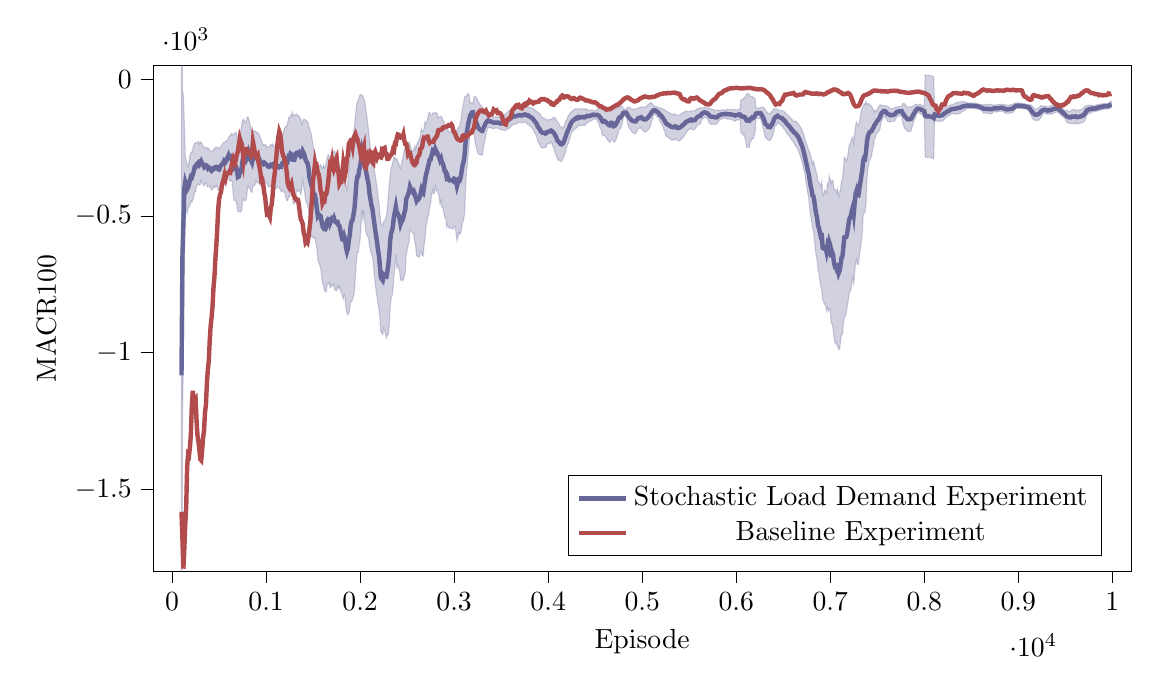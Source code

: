 % This file was created by tikzplotlib v0.9.1.
\begin{tikzpicture}

\definecolor{color0}{rgb}{1,0.498,0.055}
\definecolor{color1}{rgb}{0.122,0.467,0.706}

\begin{axis}[
compat=newest,
tick align=outside,
tick pos=left,
x grid style={white!69.02!black},
xmin=-200.00, xmax=10200.00,
xtick style={color=black},
y grid style={white!69.02!black},
ymin=-1800.00, ymax=50.00,
ytick style={color=black},
scaled y ticks=true,
scaled y ticks=base 10:-3,
width=14cm,
height=8cm,
xlabel=Episode,
ylabel=MACR100,
%y label style={at={(-0.2,0.5)}}
legend pos=south east
]

\path [draw=blue!20!gray, fill=blue!20!gray, opacity=0.3]
(axis cs:100,-2567.056)
--(axis cs:100,400.759)
--(axis cs:110,-38.261)
--(axis cs:120,-58.266)
--(axis cs:130,-161.801)
--(axis cs:140,-276.56)
--(axis cs:150,-296.506)
--(axis cs:160,-313.334)
--(axis cs:170,-320.353)
--(axis cs:180,-300.758)
--(axis cs:190,-277.084)
--(axis cs:200,-266.656)
--(axis cs:210,-268.133)
--(axis cs:220,-253.008)
--(axis cs:230,-240.764)
--(axis cs:240,-233.183)
--(axis cs:250,-230.895)
--(axis cs:260,-231.916)
--(axis cs:270,-231.011)
--(axis cs:280,-226.79)
--(axis cs:290,-236.652)
--(axis cs:300,-229.174)
--(axis cs:310,-228.844)
--(axis cs:320,-236.346)
--(axis cs:330,-242.985)
--(axis cs:340,-248.433)
--(axis cs:350,-248.379)
--(axis cs:360,-248.739)
--(axis cs:370,-247.736)
--(axis cs:380,-255.877)
--(axis cs:390,-251.757)
--(axis cs:400,-257.71)
--(axis cs:410,-261.792)
--(axis cs:420,-264.373)
--(axis cs:430,-260.602)
--(axis cs:440,-256.63)
--(axis cs:450,-254.744)
--(axis cs:460,-247.914)
--(axis cs:470,-250.401)
--(axis cs:480,-246.966)
--(axis cs:490,-250.58)
--(axis cs:500,-253.005)
--(axis cs:510,-247.889)
--(axis cs:520,-242.372)
--(axis cs:530,-238.84)
--(axis cs:540,-234.359)
--(axis cs:550,-228.858)
--(axis cs:560,-230.186)
--(axis cs:570,-224.436)
--(axis cs:580,-223.172)
--(axis cs:590,-220.691)
--(axis cs:600,-211.693)
--(axis cs:610,-206.636)
--(axis cs:620,-203.6)
--(axis cs:630,-197.554)
--(axis cs:640,-202.195)
--(axis cs:650,-199.014)
--(axis cs:660,-199.688)
--(axis cs:670,-193.615)
--(axis cs:680,-192.89)
--(axis cs:690,-205.001)
--(axis cs:700,-228.5)
--(axis cs:710,-224.453)
--(axis cs:720,-202.932)
--(axis cs:730,-190.878)
--(axis cs:740,-166.103)
--(axis cs:750,-148.376)
--(axis cs:760,-145.624)
--(axis cs:770,-152.92)
--(axis cs:780,-157.065)
--(axis cs:790,-149.766)
--(axis cs:800,-137.125)
--(axis cs:810,-136.957)
--(axis cs:820,-152.181)
--(axis cs:830,-163.932)
--(axis cs:840,-182.978)
--(axis cs:850,-194.783)
--(axis cs:860,-189.206)
--(axis cs:870,-188.266)
--(axis cs:880,-188.185)
--(axis cs:890,-188.831)
--(axis cs:900,-195.791)
--(axis cs:910,-195.164)
--(axis cs:920,-195.683)
--(axis cs:930,-205.15)
--(axis cs:940,-214.288)
--(axis cs:950,-221.302)
--(axis cs:960,-232.916)
--(axis cs:970,-240.525)
--(axis cs:980,-236.407)
--(axis cs:990,-241.252)
--(axis cs:1000,-239.138)
--(axis cs:1010,-248.473)
--(axis cs:1020,-247.489)
--(axis cs:1030,-246.032)
--(axis cs:1040,-243.68)
--(axis cs:1050,-237.463)
--(axis cs:1060,-240.986)
--(axis cs:1070,-235.861)
--(axis cs:1080,-242.348)
--(axis cs:1090,-244.899)
--(axis cs:1100,-247.269)
--(axis cs:1110,-240.035)
--(axis cs:1120,-244.329)
--(axis cs:1130,-241.769)
--(axis cs:1140,-242.117)
--(axis cs:1150,-234.876)
--(axis cs:1160,-226.591)
--(axis cs:1170,-209.464)
--(axis cs:1180,-202.083)
--(axis cs:1190,-185.465)
--(axis cs:1200,-175.665)
--(axis cs:1210,-170.77)
--(axis cs:1220,-171.302)
--(axis cs:1230,-157.464)
--(axis cs:1240,-138.873)
--(axis cs:1250,-141.093)
--(axis cs:1260,-130.203)
--(axis cs:1270,-132.669)
--(axis cs:1280,-118.894)
--(axis cs:1290,-132.118)
--(axis cs:1300,-132.916)
--(axis cs:1310,-128.849)
--(axis cs:1320,-125.227)
--(axis cs:1330,-130.015)
--(axis cs:1340,-135.152)
--(axis cs:1350,-132.412)
--(axis cs:1360,-141.106)
--(axis cs:1370,-143.431)
--(axis cs:1380,-163.209)
--(axis cs:1390,-156.559)
--(axis cs:1400,-144.43)
--(axis cs:1410,-146.027)
--(axis cs:1420,-147.035)
--(axis cs:1430,-153.156)
--(axis cs:1440,-152.304)
--(axis cs:1450,-164.975)
--(axis cs:1460,-178.482)
--(axis cs:1470,-189.386)
--(axis cs:1480,-198.224)
--(axis cs:1490,-219.486)
--(axis cs:1500,-243.093)
--(axis cs:1510,-262.67)
--(axis cs:1520,-267.935)
--(axis cs:1530,-290.088)
--(axis cs:1540,-331.806)
--(axis cs:1550,-336.801)
--(axis cs:1560,-316.803)
--(axis cs:1570,-316.931)
--(axis cs:1580,-311.281)
--(axis cs:1590,-321.128)
--(axis cs:1600,-324.119)
--(axis cs:1610,-313.206)
--(axis cs:1620,-323.147)
--(axis cs:1630,-319.599)
--(axis cs:1640,-299.24)
--(axis cs:1650,-287.342)
--(axis cs:1660,-274.261)
--(axis cs:1670,-281.577)
--(axis cs:1680,-291.028)
--(axis cs:1690,-276.613)
--(axis cs:1700,-268.045)
--(axis cs:1710,-268.164)
--(axis cs:1720,-262.003)
--(axis cs:1730,-263.695)
--(axis cs:1740,-271.936)
--(axis cs:1750,-275.082)
--(axis cs:1760,-289.13)
--(axis cs:1770,-301.462)
--(axis cs:1780,-313.464)
--(axis cs:1790,-334.078)
--(axis cs:1800,-358.676)
--(axis cs:1810,-381.76)
--(axis cs:1820,-370.109)
--(axis cs:1830,-359.778)
--(axis cs:1840,-369.129)
--(axis cs:1850,-389.3)
--(axis cs:1860,-403.774)
--(axis cs:1870,-375.547)
--(axis cs:1880,-323.819)
--(axis cs:1890,-299.007)
--(axis cs:1900,-250.227)
--(axis cs:1910,-224.123)
--(axis cs:1920,-222.993)
--(axis cs:1930,-193.405)
--(axis cs:1940,-169.404)
--(axis cs:1950,-137.694)
--(axis cs:1960,-95.944)
--(axis cs:1970,-81.42)
--(axis cs:1980,-77.429)
--(axis cs:1990,-61.057)
--(axis cs:2000,-55.518)
--(axis cs:2010,-55.175)
--(axis cs:2020,-56.907)
--(axis cs:2030,-60.427)
--(axis cs:2040,-72.619)
--(axis cs:2050,-79.697)
--(axis cs:2060,-108.192)
--(axis cs:2070,-130.358)
--(axis cs:2080,-159.428)
--(axis cs:2090,-186.756)
--(axis cs:2100,-221.502)
--(axis cs:2110,-251.601)
--(axis cs:2120,-278.341)
--(axis cs:2130,-296.958)
--(axis cs:2140,-327.465)
--(axis cs:2150,-331.681)
--(axis cs:2160,-348.92)
--(axis cs:2170,-375.363)
--(axis cs:2180,-395.457)
--(axis cs:2190,-428.554)
--(axis cs:2200,-450.707)
--(axis cs:2210,-489.072)
--(axis cs:2220,-526.542)
--(axis cs:2230,-532.961)
--(axis cs:2240,-535.6)
--(axis cs:2250,-519.626)
--(axis cs:2260,-519.411)
--(axis cs:2270,-509.903)
--(axis cs:2280,-497.254)
--(axis cs:2290,-468.025)
--(axis cs:2300,-421.266)
--(axis cs:2310,-385.329)
--(axis cs:2320,-346.834)
--(axis cs:2330,-324.215)
--(axis cs:2340,-312.732)
--(axis cs:2350,-298.455)
--(axis cs:2360,-282.196)
--(axis cs:2370,-285.566)
--(axis cs:2380,-293.143)
--(axis cs:2390,-289.348)
--(axis cs:2400,-301.362)
--(axis cs:2410,-303.751)
--(axis cs:2420,-317.448)
--(axis cs:2430,-324.324)
--(axis cs:2440,-309.242)
--(axis cs:2450,-294.098)
--(axis cs:2460,-277.62)
--(axis cs:2470,-256.814)
--(axis cs:2480,-247.134)
--(axis cs:2490,-232.403)
--(axis cs:2500,-233.779)
--(axis cs:2510,-235.462)
--(axis cs:2520,-228.583)
--(axis cs:2530,-237.503)
--(axis cs:2540,-248.488)
--(axis cs:2550,-263.167)
--(axis cs:2560,-263.251)
--(axis cs:2570,-255.579)
--(axis cs:2580,-243.505)
--(axis cs:2590,-255.854)
--(axis cs:2600,-240.766)
--(axis cs:2610,-229.366)
--(axis cs:2620,-226.402)
--(axis cs:2630,-216.903)
--(axis cs:2640,-207.311)
--(axis cs:2650,-180.219)
--(axis cs:2660,-186.938)
--(axis cs:2670,-189.334)
--(axis cs:2680,-179.648)
--(axis cs:2690,-154.354)
--(axis cs:2700,-162.26)
--(axis cs:2710,-152.063)
--(axis cs:2720,-139.853)
--(axis cs:2730,-122.146)
--(axis cs:2740,-119.471)
--(axis cs:2750,-132.066)
--(axis cs:2760,-131.732)
--(axis cs:2770,-123.435)
--(axis cs:2780,-121.386)
--(axis cs:2790,-123.653)
--(axis cs:2800,-121.875)
--(axis cs:2810,-119.719)
--(axis cs:2820,-125.864)
--(axis cs:2830,-140.045)
--(axis cs:2840,-137.424)
--(axis cs:2850,-134.789)
--(axis cs:2860,-134.254)
--(axis cs:2870,-138.797)
--(axis cs:2880,-148.438)
--(axis cs:2890,-152.589)
--(axis cs:2900,-166.275)
--(axis cs:2910,-170.082)
--(axis cs:2920,-175.982)
--(axis cs:2930,-176.589)
--(axis cs:2940,-190.461)
--(axis cs:2950,-192.864)
--(axis cs:2960,-192.048)
--(axis cs:2970,-191.779)
--(axis cs:2980,-191.516)
--(axis cs:2990,-197.559)
--(axis cs:3000,-190.678)
--(axis cs:3010,-192.425)
--(axis cs:3020,-185.283)
--(axis cs:3030,-190.567)
--(axis cs:3040,-179.261)
--(axis cs:3050,-172.957)
--(axis cs:3060,-168.971)
--(axis cs:3070,-153.359)
--(axis cs:3080,-125.968)
--(axis cs:3090,-103.602)
--(axis cs:3100,-87.19)
--(axis cs:3110,-64.879)
--(axis cs:3120,-60.337)
--(axis cs:3130,-60.841)
--(axis cs:3140,-52.292)
--(axis cs:3150,-51.689)
--(axis cs:3160,-56.293)
--(axis cs:3170,-86.751)
--(axis cs:3180,-83.942)
--(axis cs:3190,-85.866)
--(axis cs:3200,-88.983)
--(axis cs:3210,-63.986)
--(axis cs:3220,-60.127)
--(axis cs:3230,-65.493)
--(axis cs:3240,-66.737)
--(axis cs:3250,-74.995)
--(axis cs:3260,-82.618)
--(axis cs:3270,-89.442)
--(axis cs:3280,-92.24)
--(axis cs:3290,-97.816)
--(axis cs:3300,-99.785)
--(axis cs:3310,-105.82)
--(axis cs:3320,-109.533)
--(axis cs:3330,-107.658)
--(axis cs:3340,-117.26)
--(axis cs:3350,-120.644)
--(axis cs:3360,-125.622)
--(axis cs:3370,-128.042)
--(axis cs:3380,-130.108)
--(axis cs:3390,-130.033)
--(axis cs:3400,-131.178)
--(axis cs:3410,-133.728)
--(axis cs:3420,-135.795)
--(axis cs:3430,-136.485)
--(axis cs:3440,-137.032)
--(axis cs:3450,-137.704)
--(axis cs:3460,-137.944)
--(axis cs:3470,-135.202)
--(axis cs:3480,-136.717)
--(axis cs:3490,-138.329)
--(axis cs:3500,-137.198)
--(axis cs:3510,-136.096)
--(axis cs:3520,-134.302)
--(axis cs:3530,-132.198)
--(axis cs:3540,-127.509)
--(axis cs:3550,-124.66)
--(axis cs:3560,-120.579)
--(axis cs:3570,-117.156)
--(axis cs:3580,-113.887)
--(axis cs:3590,-112.609)
--(axis cs:3600,-110.651)
--(axis cs:3610,-107.824)
--(axis cs:3620,-105.577)
--(axis cs:3630,-105.72)
--(axis cs:3640,-106.284)
--(axis cs:3650,-106.751)
--(axis cs:3660,-105.914)
--(axis cs:3670,-104.767)
--(axis cs:3680,-104.103)
--(axis cs:3690,-104.505)
--(axis cs:3700,-103.57)
--(axis cs:3710,-104.861)
--(axis cs:3720,-104.654)
--(axis cs:3730,-102.818)
--(axis cs:3740,-102.835)
--(axis cs:3750,-100.349)
--(axis cs:3760,-100.913)
--(axis cs:3770,-101.099)
--(axis cs:3780,-100.473)
--(axis cs:3790,-99.925)
--(axis cs:3800,-101.555)
--(axis cs:3810,-103.007)
--(axis cs:3820,-104.118)
--(axis cs:3830,-104.26)
--(axis cs:3840,-106.439)
--(axis cs:3850,-109.336)
--(axis cs:3860,-111.621)
--(axis cs:3870,-115.272)
--(axis cs:3880,-115.281)
--(axis cs:3890,-119.627)
--(axis cs:3900,-122.007)
--(axis cs:3910,-124.466)
--(axis cs:3920,-131.746)
--(axis cs:3930,-135.78)
--(axis cs:3940,-138.312)
--(axis cs:3950,-140.769)
--(axis cs:3960,-141.734)
--(axis cs:3970,-145.732)
--(axis cs:3980,-147.806)
--(axis cs:3990,-146.646)
--(axis cs:4000,-147.564)
--(axis cs:4010,-147.872)
--(axis cs:4020,-144.887)
--(axis cs:4030,-144.904)
--(axis cs:4040,-145.312)
--(axis cs:4050,-139.644)
--(axis cs:4060,-139.851)
--(axis cs:4070,-138.619)
--(axis cs:4080,-142.823)
--(axis cs:4090,-148.734)
--(axis cs:4100,-155.063)
--(axis cs:4110,-158.292)
--(axis cs:4120,-165.274)
--(axis cs:4130,-172.588)
--(axis cs:4140,-173.828)
--(axis cs:4150,-178.195)
--(axis cs:4160,-174.389)
--(axis cs:4170,-171.338)
--(axis cs:4180,-159.191)
--(axis cs:4190,-149.652)
--(axis cs:4200,-145.089)
--(axis cs:4210,-134.897)
--(axis cs:4220,-130.002)
--(axis cs:4230,-123.189)
--(axis cs:4240,-120.348)
--(axis cs:4250,-117.171)
--(axis cs:4260,-113.954)
--(axis cs:4270,-111.405)
--(axis cs:4280,-108.347)
--(axis cs:4290,-106.834)
--(axis cs:4300,-107.194)
--(axis cs:4310,-106.729)
--(axis cs:4320,-107.64)
--(axis cs:4330,-107.215)
--(axis cs:4340,-107.97)
--(axis cs:4350,-106.445)
--(axis cs:4360,-106.832)
--(axis cs:4370,-108.797)
--(axis cs:4380,-108.686)
--(axis cs:4390,-108.439)
--(axis cs:4400,-106.219)
--(axis cs:4410,-109.359)
--(axis cs:4420,-110.273)
--(axis cs:4430,-111.661)
--(axis cs:4440,-112.373)
--(axis cs:4450,-112.509)
--(axis cs:4460,-111.828)
--(axis cs:4470,-111.272)
--(axis cs:4480,-113.884)
--(axis cs:4490,-114.185)
--(axis cs:4500,-114.205)
--(axis cs:4510,-113.109)
--(axis cs:4520,-112.578)
--(axis cs:4530,-105.672)
--(axis cs:4540,-104.298)
--(axis cs:4550,-99.007)
--(axis cs:4560,-101.874)
--(axis cs:4570,-102.774)
--(axis cs:4580,-102.57)
--(axis cs:4590,-101.707)
--(axis cs:4600,-99.241)
--(axis cs:4610,-100.119)
--(axis cs:4620,-101.44)
--(axis cs:4630,-102.94)
--(axis cs:4640,-102.449)
--(axis cs:4650,-106.705)
--(axis cs:4660,-105.026)
--(axis cs:4670,-98.07)
--(axis cs:4680,-99.589)
--(axis cs:4690,-103.021)
--(axis cs:4700,-110.25)
--(axis cs:4710,-109.742)
--(axis cs:4720,-105.412)
--(axis cs:4730,-103.76)
--(axis cs:4740,-100.771)
--(axis cs:4750,-97.335)
--(axis cs:4760,-96.762)
--(axis cs:4770,-97.158)
--(axis cs:4780,-98.09)
--(axis cs:4790,-98.952)
--(axis cs:4800,-107.699)
--(axis cs:4810,-107.775)
--(axis cs:4820,-108.458)
--(axis cs:4830,-108.009)
--(axis cs:4840,-102.425)
--(axis cs:4850,-101.069)
--(axis cs:4860,-101.497)
--(axis cs:4870,-103.973)
--(axis cs:4880,-106.142)
--(axis cs:4890,-107.682)
--(axis cs:4900,-108.302)
--(axis cs:4910,-109.045)
--(axis cs:4920,-109.251)
--(axis cs:4930,-108.258)
--(axis cs:4940,-105.701)
--(axis cs:4950,-105.384)
--(axis cs:4960,-102.855)
--(axis cs:4970,-102.766)
--(axis cs:4980,-101.039)
--(axis cs:4990,-101.659)
--(axis cs:5000,-100.299)
--(axis cs:5010,-100.916)
--(axis cs:5020,-100.452)
--(axis cs:5030,-100.808)
--(axis cs:5040,-99.679)
--(axis cs:5050,-95.558)
--(axis cs:5060,-92.965)
--(axis cs:5070,-89.279)
--(axis cs:5080,-86.944)
--(axis cs:5090,-83.929)
--(axis cs:5100,-88.346)
--(axis cs:5110,-88.553)
--(axis cs:5120,-97.18)
--(axis cs:5130,-96.761)
--(axis cs:5140,-98.065)
--(axis cs:5150,-97.758)
--(axis cs:5160,-100.315)
--(axis cs:5170,-102.095)
--(axis cs:5180,-105.241)
--(axis cs:5190,-103.749)
--(axis cs:5200,-104.711)
--(axis cs:5210,-106.182)
--(axis cs:5220,-108.805)
--(axis cs:5230,-108.752)
--(axis cs:5240,-112.724)
--(axis cs:5250,-113.155)
--(axis cs:5260,-116.605)
--(axis cs:5270,-117.955)
--(axis cs:5280,-119.378)
--(axis cs:5290,-120.838)
--(axis cs:5300,-124.269)
--(axis cs:5310,-125.599)
--(axis cs:5320,-125.815)
--(axis cs:5330,-129.112)
--(axis cs:5340,-125.922)
--(axis cs:5350,-126.992)
--(axis cs:5360,-127.472)
--(axis cs:5370,-130.925)
--(axis cs:5380,-130.925)
--(axis cs:5390,-130.103)
--(axis cs:5400,-127.924)
--(axis cs:5410,-126.326)
--(axis cs:5420,-123.646)
--(axis cs:5430,-120.925)
--(axis cs:5440,-121.385)
--(axis cs:5450,-118.688)
--(axis cs:5460,-116.376)
--(axis cs:5470,-115.071)
--(axis cs:5480,-116.79)
--(axis cs:5490,-117.401)
--(axis cs:5500,-117.658)
--(axis cs:5510,-115.955)
--(axis cs:5520,-114.325)
--(axis cs:5530,-115.189)
--(axis cs:5540,-114.947)
--(axis cs:5550,-115.093)
--(axis cs:5560,-115.188)
--(axis cs:5570,-111.029)
--(axis cs:5580,-108.523)
--(axis cs:5590,-106.891)
--(axis cs:5600,-104.485)
--(axis cs:5610,-104.641)
--(axis cs:5620,-103.126)
--(axis cs:5630,-103.815)
--(axis cs:5640,-103.424)
--(axis cs:5650,-103.783)
--(axis cs:5660,-102.121)
--(axis cs:5670,-102.015)
--(axis cs:5680,-103.396)
--(axis cs:5690,-103.531)
--(axis cs:5700,-104.223)
--(axis cs:5710,-103.626)
--(axis cs:5720,-105.699)
--(axis cs:5730,-107.625)
--(axis cs:5740,-107.975)
--(axis cs:5750,-108.357)
--(axis cs:5760,-110.129)
--(axis cs:5770,-112.644)
--(axis cs:5780,-112.94)
--(axis cs:5790,-113.59)
--(axis cs:5800,-112.223)
--(axis cs:5810,-112.172)
--(axis cs:5820,-112.215)
--(axis cs:5830,-112.12)
--(axis cs:5840,-111.652)
--(axis cs:5850,-111.331)
--(axis cs:5860,-111.109)
--(axis cs:5870,-111.689)
--(axis cs:5880,-111.46)
--(axis cs:5890,-111.214)
--(axis cs:5900,-108.642)
--(axis cs:5910,-108.758)
--(axis cs:5920,-109.37)
--(axis cs:5930,-109.392)
--(axis cs:5940,-109.754)
--(axis cs:5950,-109.948)
--(axis cs:5960,-110.073)
--(axis cs:5970,-109.413)
--(axis cs:5980,-110.124)
--(axis cs:5990,-110.494)
--(axis cs:6000,-111.963)
--(axis cs:6010,-111.274)
--(axis cs:6020,-110.491)
--(axis cs:6030,-107.941)
--(axis cs:6040,-108.342)
--(axis cs:6050,-73.514)
--(axis cs:6060,-73.902)
--(axis cs:6070,-70.383)
--(axis cs:6080,-69.274)
--(axis cs:6090,-64.737)
--(axis cs:6100,-62.071)
--(axis cs:6110,-51.292)
--(axis cs:6120,-51.26)
--(axis cs:6130,-52.916)
--(axis cs:6140,-53.29)
--(axis cs:6150,-63.296)
--(axis cs:6160,-62.671)
--(axis cs:6170,-62.462)
--(axis cs:6180,-63.741)
--(axis cs:6190,-66.443)
--(axis cs:6200,-70.85)
--(axis cs:6210,-104.984)
--(axis cs:6220,-104.344)
--(axis cs:6230,-104.073)
--(axis cs:6240,-103.578)
--(axis cs:6250,-104.422)
--(axis cs:6260,-102.877)
--(axis cs:6270,-101.49)
--(axis cs:6280,-100.11)
--(axis cs:6290,-101.873)
--(axis cs:6300,-104.314)
--(axis cs:6310,-111.374)
--(axis cs:6320,-116.246)
--(axis cs:6330,-118.87)
--(axis cs:6340,-124.253)
--(axis cs:6350,-123.73)
--(axis cs:6360,-125.775)
--(axis cs:6370,-119.355)
--(axis cs:6380,-115.907)
--(axis cs:6390,-110.894)
--(axis cs:6400,-106.953)
--(axis cs:6410,-107.332)
--(axis cs:6420,-106.275)
--(axis cs:6430,-106.122)
--(axis cs:6440,-110.107)
--(axis cs:6450,-112.788)
--(axis cs:6460,-112.242)
--(axis cs:6470,-113.249)
--(axis cs:6480,-113.233)
--(axis cs:6490,-113.52)
--(axis cs:6500,-116.862)
--(axis cs:6510,-116.966)
--(axis cs:6520,-120.444)
--(axis cs:6530,-125.004)
--(axis cs:6540,-127.434)
--(axis cs:6550,-129.587)
--(axis cs:6560,-134.397)
--(axis cs:6570,-136.742)
--(axis cs:6580,-140.226)
--(axis cs:6590,-146.76)
--(axis cs:6600,-147.511)
--(axis cs:6610,-153.581)
--(axis cs:6620,-154.58)
--(axis cs:6630,-151.304)
--(axis cs:6640,-155.851)
--(axis cs:6650,-157.853)
--(axis cs:6660,-161.184)
--(axis cs:6670,-166.862)
--(axis cs:6680,-172.103)
--(axis cs:6690,-177.107)
--(axis cs:6700,-185.958)
--(axis cs:6710,-191.806)
--(axis cs:6720,-202.94)
--(axis cs:6730,-218.052)
--(axis cs:6740,-225.332)
--(axis cs:6750,-237.349)
--(axis cs:6760,-247.029)
--(axis cs:6770,-255.781)
--(axis cs:6780,-263.091)
--(axis cs:6790,-278.017)
--(axis cs:6800,-286.074)
--(axis cs:6810,-308.589)
--(axis cs:6820,-299.045)
--(axis cs:6830,-310.065)
--(axis cs:6840,-323.249)
--(axis cs:6850,-337.45)
--(axis cs:6860,-350.274)
--(axis cs:6870,-374.015)
--(axis cs:6880,-375.269)
--(axis cs:6890,-384.069)
--(axis cs:6900,-391.507)
--(axis cs:6910,-373.029)
--(axis cs:6920,-425.784)
--(axis cs:6930,-422.265)
--(axis cs:6940,-404.246)
--(axis cs:6950,-407.961)
--(axis cs:6960,-414.281)
--(axis cs:6970,-381.123)
--(axis cs:6980,-387.58)
--(axis cs:6990,-352.792)
--(axis cs:7000,-365.574)
--(axis cs:7010,-380.273)
--(axis cs:7020,-368.379)
--(axis cs:7030,-372.599)
--(axis cs:7040,-399.383)
--(axis cs:7050,-403.137)
--(axis cs:7060,-403.335)
--(axis cs:7070,-414.608)
--(axis cs:7080,-401.189)
--(axis cs:7090,-427.241)
--(axis cs:7100,-414.387)
--(axis cs:7110,-397.782)
--(axis cs:7120,-370.818)
--(axis cs:7130,-364.252)
--(axis cs:7140,-328.215)
--(axis cs:7150,-284.144)
--(axis cs:7160,-287.783)
--(axis cs:7170,-298.085)
--(axis cs:7180,-292.1)
--(axis cs:7190,-269.847)
--(axis cs:7200,-243.016)
--(axis cs:7210,-234.951)
--(axis cs:7220,-225.835)
--(axis cs:7230,-216.236)
--(axis cs:7240,-210.039)
--(axis cs:7250,-236.727)
--(axis cs:7260,-199.82)
--(axis cs:7270,-163.898)
--(axis cs:7280,-155.808)
--(axis cs:7290,-166.546)
--(axis cs:7300,-169.6)
--(axis cs:7310,-153.429)
--(axis cs:7320,-135.483)
--(axis cs:7330,-114.95)
--(axis cs:7340,-103.288)
--(axis cs:7350,-98.775)
--(axis cs:7360,-88.858)
--(axis cs:7370,-91.251)
--(axis cs:7380,-79.793)
--(axis cs:7390,-90.808)
--(axis cs:7400,-87.991)
--(axis cs:7410,-88.548)
--(axis cs:7420,-91.934)
--(axis cs:7430,-93.285)
--(axis cs:7440,-99.648)
--(axis cs:7450,-104.574)
--(axis cs:7460,-109.952)
--(axis cs:7470,-119.797)
--(axis cs:7480,-112.804)
--(axis cs:7490,-115.63)
--(axis cs:7500,-109.022)
--(axis cs:7510,-102.731)
--(axis cs:7520,-97.913)
--(axis cs:7530,-91.492)
--(axis cs:7540,-93.808)
--(axis cs:7550,-95.071)
--(axis cs:7560,-94.286)
--(axis cs:7570,-95.848)
--(axis cs:7580,-96.278)
--(axis cs:7590,-94.539)
--(axis cs:7600,-95.917)
--(axis cs:7610,-99.035)
--(axis cs:7620,-99.952)
--(axis cs:7630,-102.872)
--(axis cs:7640,-106.101)
--(axis cs:7650,-105.857)
--(axis cs:7660,-106.68)
--(axis cs:7670,-105.069)
--(axis cs:7680,-103.342)
--(axis cs:7690,-103.007)
--(axis cs:7700,-101.188)
--(axis cs:7710,-101.192)
--(axis cs:7720,-99.637)
--(axis cs:7730,-99.354)
--(axis cs:7740,-99.32)
--(axis cs:7750,-98.769)
--(axis cs:7760,-98.616)
--(axis cs:7770,-86.886)
--(axis cs:7780,-86.93)
--(axis cs:7790,-88.437)
--(axis cs:7800,-93.335)
--(axis cs:7810,-96.625)
--(axis cs:7820,-100.666)
--(axis cs:7830,-101.813)
--(axis cs:7840,-100.345)
--(axis cs:7850,-99.994)
--(axis cs:7860,-98.335)
--(axis cs:7870,-99.424)
--(axis cs:7880,-96.979)
--(axis cs:7890,-96.198)
--(axis cs:7900,-92.136)
--(axis cs:7910,-89.491)
--(axis cs:7920,-92.664)
--(axis cs:7930,-93.454)
--(axis cs:7940,-90.994)
--(axis cs:7950,-91.277)
--(axis cs:7960,-91.832)
--(axis cs:7970,-93.146)
--(axis cs:7980,-94.902)
--(axis cs:7990,-95.738)
--(axis cs:8000,-98.593)
--(axis cs:8010,17.86)
--(axis cs:8020,15.607)
--(axis cs:8030,15.142)
--(axis cs:8040,15.391)
--(axis cs:8050,15.446)
--(axis cs:8060,14.968)
--(axis cs:8070,14.225)
--(axis cs:8080,13.561)
--(axis cs:8090,11.998)
--(axis cs:8100,9.107)
--(axis cs:8110,-108.107)
--(axis cs:8120,-107.078)
--(axis cs:8130,-108.342)
--(axis cs:8140,-110.755)
--(axis cs:8150,-111.313)
--(axis cs:8160,-112.163)
--(axis cs:8170,-111.243)
--(axis cs:8180,-110.391)
--(axis cs:8190,-108.768)
--(axis cs:8200,-105.02)
--(axis cs:8210,-102.763)
--(axis cs:8220,-101.928)
--(axis cs:8230,-101.124)
--(axis cs:8240,-98.426)
--(axis cs:8250,-98.852)
--(axis cs:8260,-96.481)
--(axis cs:8270,-94.043)
--(axis cs:8280,-92.58)
--(axis cs:8290,-92.775)
--(axis cs:8300,-90.943)
--(axis cs:8310,-89.556)
--(axis cs:8320,-88.356)
--(axis cs:8330,-86.525)
--(axis cs:8340,-85.216)
--(axis cs:8350,-83.306)
--(axis cs:8360,-82.664)
--(axis cs:8370,-82.51)
--(axis cs:8380,-82.337)
--(axis cs:8390,-81.128)
--(axis cs:8400,-81.056)
--(axis cs:8410,-80.884)
--(axis cs:8420,-80.816)
--(axis cs:8430,-81.912)
--(axis cs:8440,-82.455)
--(axis cs:8450,-84.409)
--(axis cs:8460,-85.429)
--(axis cs:8470,-85.562)
--(axis cs:8480,-85.599)
--(axis cs:8490,-85.859)
--(axis cs:8500,-86.11)
--(axis cs:8510,-86.639)
--(axis cs:8520,-86.462)
--(axis cs:8530,-86.404)
--(axis cs:8540,-86.563)
--(axis cs:8550,-86.973)
--(axis cs:8560,-87.36)
--(axis cs:8570,-88.586)
--(axis cs:8580,-89.021)
--(axis cs:8590,-90.258)
--(axis cs:8600,-92.036)
--(axis cs:8610,-91.658)
--(axis cs:8620,-92.558)
--(axis cs:8630,-90.51)
--(axis cs:8640,-91.498)
--(axis cs:8650,-91.329)
--(axis cs:8660,-91.289)
--(axis cs:8670,-91.141)
--(axis cs:8680,-91.241)
--(axis cs:8690,-91.264)
--(axis cs:8700,-91.168)
--(axis cs:8710,-92.076)
--(axis cs:8720,-91.663)
--(axis cs:8730,-94.584)
--(axis cs:8740,-93.362)
--(axis cs:8750,-92.748)
--(axis cs:8760,-92.941)
--(axis cs:8770,-92.736)
--(axis cs:8780,-91.165)
--(axis cs:8790,-91.637)
--(axis cs:8800,-91.336)
--(axis cs:8810,-90.396)
--(axis cs:8820,-90.899)
--(axis cs:8830,-90.305)
--(axis cs:8840,-90.978)
--(axis cs:8850,-91.98)
--(axis cs:8860,-92.193)
--(axis cs:8870,-93.012)
--(axis cs:8880,-95.008)
--(axis cs:8890,-94.081)
--(axis cs:8900,-93.634)
--(axis cs:8910,-93.294)
--(axis cs:8920,-91.174)
--(axis cs:8930,-91.815)
--(axis cs:8940,-90.24)
--(axis cs:8950,-88.172)
--(axis cs:8960,-87.472)
--(axis cs:8970,-85.763)
--(axis cs:8980,-85.488)
--(axis cs:8990,-86.038)
--(axis cs:9000,-85.97)
--(axis cs:9010,-85.846)
--(axis cs:9020,-86.491)
--(axis cs:9030,-86.015)
--(axis cs:9040,-86.627)
--(axis cs:9050,-88.075)
--(axis cs:9060,-88.233)
--(axis cs:9070,-89.373)
--(axis cs:9080,-89.843)
--(axis cs:9090,-90.489)
--(axis cs:9100,-91.366)
--(axis cs:9110,-92.103)
--(axis cs:9120,-92.046)
--(axis cs:9130,-92.718)
--(axis cs:9140,-95.0)
--(axis cs:9150,-98.051)
--(axis cs:9160,-99.768)
--(axis cs:9170,-104.528)
--(axis cs:9180,-107.678)
--(axis cs:9190,-108.295)
--(axis cs:9200,-106.689)
--(axis cs:9210,-104.405)
--(axis cs:9220,-102.671)
--(axis cs:9230,-98.794)
--(axis cs:9240,-95.824)
--(axis cs:9250,-94.567)
--(axis cs:9260,-98.056)
--(axis cs:9270,-98.215)
--(axis cs:9280,-96.862)
--(axis cs:9290,-97.448)
--(axis cs:9300,-98.423)
--(axis cs:9310,-100.323)
--(axis cs:9320,-98.767)
--(axis cs:9330,-98.072)
--(axis cs:9340,-97.454)
--(axis cs:9350,-95.831)
--(axis cs:9360,-94.148)
--(axis cs:9370,-92.029)
--(axis cs:9380,-92.489)
--(axis cs:9390,-91.772)
--(axis cs:9400,-91.592)
--(axis cs:9410,-91.887)
--(axis cs:9420,-92.692)
--(axis cs:9430,-94.339)
--(axis cs:9440,-96.405)
--(axis cs:9450,-98.594)
--(axis cs:9460,-101.442)
--(axis cs:9470,-105.68)
--(axis cs:9480,-108.568)
--(axis cs:9490,-112.448)
--(axis cs:9500,-116.1)
--(axis cs:9510,-111.863)
--(axis cs:9520,-113.804)
--(axis cs:9530,-115.439)
--(axis cs:9540,-116.42)
--(axis cs:9550,-115.553)
--(axis cs:9560,-114.997)
--(axis cs:9570,-110.838)
--(axis cs:9580,-110.246)
--(axis cs:9590,-109.121)
--(axis cs:9600,-108.962)
--(axis cs:9610,-113.232)
--(axis cs:9620,-113.169)
--(axis cs:9630,-112.952)
--(axis cs:9640,-111.251)
--(axis cs:9650,-111.582)
--(axis cs:9660,-110.054)
--(axis cs:9670,-109.271)
--(axis cs:9680,-107.222)
--(axis cs:9690,-106.279)
--(axis cs:9700,-101.618)
--(axis cs:9710,-97.796)
--(axis cs:9720,-96.358)
--(axis cs:9730,-94.919)
--(axis cs:9740,-94.852)
--(axis cs:9750,-93.761)
--(axis cs:9760,-93.321)
--(axis cs:9770,-94.333)
--(axis cs:9780,-93.77)
--(axis cs:9790,-94.558)
--(axis cs:9800,-95.978)
--(axis cs:9810,-95.866)
--(axis cs:9820,-94.78)
--(axis cs:9830,-93.847)
--(axis cs:9840,-91.984)
--(axis cs:9850,-90.958)
--(axis cs:9860,-90.509)
--(axis cs:9870,-90.241)
--(axis cs:9880,-89.881)
--(axis cs:9890,-88.791)
--(axis cs:9900,-88.123)
--(axis cs:9910,-87.877)
--(axis cs:9920,-87.24)
--(axis cs:9930,-87.217)
--(axis cs:9940,-87.528)
--(axis cs:9950,-87.273)
--(axis cs:9960,-86.861)
--(axis cs:9970,-83.787)
--(axis cs:9980,-81.251)
--(axis cs:9990,-79.408)
--(axis cs:9990,-102.169)
--(axis cs:9990,-102.169)
--(axis cs:9980,-103.636)
--(axis cs:9970,-105.17)
--(axis cs:9960,-107.0)
--(axis cs:9950,-107.565)
--(axis cs:9940,-108.044)
--(axis cs:9930,-108.148)
--(axis cs:9920,-107.948)
--(axis cs:9910,-108.393)
--(axis cs:9900,-108.852)
--(axis cs:9890,-109.986)
--(axis cs:9880,-111.849)
--(axis cs:9870,-112.103)
--(axis cs:9860,-112.902)
--(axis cs:9850,-114.423)
--(axis cs:9840,-114.762)
--(axis cs:9830,-116.371)
--(axis cs:9820,-116.624)
--(axis cs:9810,-116.834)
--(axis cs:9800,-117.482)
--(axis cs:9790,-117.153)
--(axis cs:9780,-119.84)
--(axis cs:9770,-121.96)
--(axis cs:9760,-123.152)
--(axis cs:9750,-123.849)
--(axis cs:9740,-127.062)
--(axis cs:9730,-130.265)
--(axis cs:9720,-139.572)
--(axis cs:9710,-148.64)
--(axis cs:9700,-153.384)
--(axis cs:9690,-157.008)
--(axis cs:9680,-157.55)
--(axis cs:9670,-159.458)
--(axis cs:9660,-159.438)
--(axis cs:9650,-161.512)
--(axis cs:9640,-161.247)
--(axis cs:9630,-161.9)
--(axis cs:9620,-160.761)
--(axis cs:9610,-155.761)
--(axis cs:9600,-162.268)
--(axis cs:9590,-161.217)
--(axis cs:9580,-161.568)
--(axis cs:9570,-160.525)
--(axis cs:9560,-161.314)
--(axis cs:9550,-159.99)
--(axis cs:9540,-160.238)
--(axis cs:9530,-158.776)
--(axis cs:9520,-155.977)
--(axis cs:9510,-155.089)
--(axis cs:9500,-142.385)
--(axis cs:9490,-139.944)
--(axis cs:9480,-137.591)
--(axis cs:9470,-135.369)
--(axis cs:9460,-131.49)
--(axis cs:9450,-128.616)
--(axis cs:9440,-125.479)
--(axis cs:9430,-122.257)
--(axis cs:9420,-119.846)
--(axis cs:9410,-118.107)
--(axis cs:9400,-119.581)
--(axis cs:9390,-120.599)
--(axis cs:9380,-122.763)
--(axis cs:9370,-123.842)
--(axis cs:9360,-125.339)
--(axis cs:9350,-125.601)
--(axis cs:9340,-126.539)
--(axis cs:9330,-127.191)
--(axis cs:9320,-126.269)
--(axis cs:9310,-127.404)
--(axis cs:9300,-125.812)
--(axis cs:9290,-124.934)
--(axis cs:9280,-123.358)
--(axis cs:9270,-123.321)
--(axis cs:9260,-126.341)
--(axis cs:9250,-134.78)
--(axis cs:9240,-139.034)
--(axis cs:9230,-143.869)
--(axis cs:9220,-148.14)
--(axis cs:9210,-149.467)
--(axis cs:9200,-149.26)
--(axis cs:9190,-149.088)
--(axis cs:9180,-149.008)
--(axis cs:9170,-148.544)
--(axis cs:9160,-146.644)
--(axis cs:9150,-139.908)
--(axis cs:9140,-134.941)
--(axis cs:9130,-127.521)
--(axis cs:9120,-118.366)
--(axis cs:9110,-112.047)
--(axis cs:9100,-110.593)
--(axis cs:9090,-108.778)
--(axis cs:9080,-107.724)
--(axis cs:9070,-107.435)
--(axis cs:9060,-106.658)
--(axis cs:9050,-106.849)
--(axis cs:9040,-106.351)
--(axis cs:9030,-105.792)
--(axis cs:9020,-106.471)
--(axis cs:9010,-105.66)
--(axis cs:9000,-104.443)
--(axis cs:8990,-105.207)
--(axis cs:8980,-106.969)
--(axis cs:8970,-109.42)
--(axis cs:8960,-113.105)
--(axis cs:8950,-117.253)
--(axis cs:8940,-121.129)
--(axis cs:8930,-122.029)
--(axis cs:8920,-122.409)
--(axis cs:8910,-123.107)
--(axis cs:8900,-123.676)
--(axis cs:8890,-123.699)
--(axis cs:8880,-124.007)
--(axis cs:8870,-123.758)
--(axis cs:8860,-122.606)
--(axis cs:8850,-120.433)
--(axis cs:8840,-116.424)
--(axis cs:8830,-115.536)
--(axis cs:8820,-116.248)
--(axis cs:8810,-115.596)
--(axis cs:8800,-117.234)
--(axis cs:8790,-117.005)
--(axis cs:8780,-117.259)
--(axis cs:8770,-118.722)
--(axis cs:8760,-118.686)
--(axis cs:8750,-118.038)
--(axis cs:8740,-118.375)
--(axis cs:8730,-118.841)
--(axis cs:8720,-124.381)
--(axis cs:8710,-124.943)
--(axis cs:8700,-124.847)
--(axis cs:8690,-125.346)
--(axis cs:8680,-124.416)
--(axis cs:8670,-123.2)
--(axis cs:8660,-122.99)
--(axis cs:8650,-122.908)
--(axis cs:8640,-122.866)
--(axis cs:8630,-122.532)
--(axis cs:8620,-115.581)
--(axis cs:8610,-114.439)
--(axis cs:8600,-111.727)
--(axis cs:8590,-109.76)
--(axis cs:8580,-108.958)
--(axis cs:8570,-107.749)
--(axis cs:8560,-107.079)
--(axis cs:8550,-106.747)
--(axis cs:8540,-106.122)
--(axis cs:8530,-105.657)
--(axis cs:8520,-105.667)
--(axis cs:8510,-105.035)
--(axis cs:8500,-104.953)
--(axis cs:8490,-105.162)
--(axis cs:8480,-105.478)
--(axis cs:8470,-105.184)
--(axis cs:8460,-105.823)
--(axis cs:8450,-106.582)
--(axis cs:8440,-110.915)
--(axis cs:8430,-111.213)
--(axis cs:8420,-114.643)
--(axis cs:8410,-116.236)
--(axis cs:8400,-117.318)
--(axis cs:8390,-121.882)
--(axis cs:8380,-123.395)
--(axis cs:8370,-124.898)
--(axis cs:8360,-124.987)
--(axis cs:8350,-126.319)
--(axis cs:8340,-125.692)
--(axis cs:8330,-126.511)
--(axis cs:8320,-125.144)
--(axis cs:8310,-124.953)
--(axis cs:8300,-125.671)
--(axis cs:8290,-123.178)
--(axis cs:8280,-127.93)
--(axis cs:8270,-130.556)
--(axis cs:8260,-133.051)
--(axis cs:8250,-134.054)
--(axis cs:8240,-136.197)
--(axis cs:8230,-139.649)
--(axis cs:8220,-142.688)
--(axis cs:8210,-146.534)
--(axis cs:8200,-149.494)
--(axis cs:8190,-152.78)
--(axis cs:8180,-152.734)
--(axis cs:8170,-152.449)
--(axis cs:8160,-152.852)
--(axis cs:8150,-153.024)
--(axis cs:8140,-152.25)
--(axis cs:8130,-151.149)
--(axis cs:8120,-149.388)
--(axis cs:8110,-147.136)
--(axis cs:8100,-290.737)
--(axis cs:8090,-288.096)
--(axis cs:8080,-286.594)
--(axis cs:8070,-285.969)
--(axis cs:8060,-285.241)
--(axis cs:8050,-284.802)
--(axis cs:8040,-284.819)
--(axis cs:8030,-285.269)
--(axis cs:8020,-284.911)
--(axis cs:8010,-283.085)
--(axis cs:8000,-132.895)
--(axis cs:7990,-131.759)
--(axis cs:7980,-130.088)
--(axis cs:7970,-128.13)
--(axis cs:7960,-125.56)
--(axis cs:7950,-123.649)
--(axis cs:7940,-122.729)
--(axis cs:7930,-119.329)
--(axis cs:7920,-124.68)
--(axis cs:7910,-137.299)
--(axis cs:7900,-144.666)
--(axis cs:7890,-152.566)
--(axis cs:7880,-162.669)
--(axis cs:7870,-173.846)
--(axis cs:7860,-188.571)
--(axis cs:7850,-189.115)
--(axis cs:7840,-189.465)
--(axis cs:7830,-189.942)
--(axis cs:7820,-188.955)
--(axis cs:7810,-184.239)
--(axis cs:7800,-181.172)
--(axis cs:7790,-176.102)
--(axis cs:7780,-168.419)
--(axis cs:7770,-156.625)
--(axis cs:7760,-132.169)
--(axis cs:7750,-133.485)
--(axis cs:7740,-132.45)
--(axis cs:7730,-133.908)
--(axis cs:7720,-134.583)
--(axis cs:7710,-135.591)
--(axis cs:7700,-140.845)
--(axis cs:7690,-148.641)
--(axis cs:7680,-152.538)
--(axis cs:7670,-153.412)
--(axis cs:7660,-153.914)
--(axis cs:7650,-153.765)
--(axis cs:7640,-155.405)
--(axis cs:7630,-154.203)
--(axis cs:7620,-152.95)
--(axis cs:7610,-152.621)
--(axis cs:7600,-147.94)
--(axis cs:7590,-140.25)
--(axis cs:7580,-135.162)
--(axis cs:7570,-134.202)
--(axis cs:7560,-142.876)
--(axis cs:7550,-147.618)
--(axis cs:7540,-158.29)
--(axis cs:7530,-180.199)
--(axis cs:7520,-186.615)
--(axis cs:7510,-192.55)
--(axis cs:7500,-194.573)
--(axis cs:7490,-196.255)
--(axis cs:7480,-212.586)
--(axis cs:7470,-214.981)
--(axis cs:7460,-241.764)
--(axis cs:7450,-256.846)
--(axis cs:7440,-277.508)
--(axis cs:7430,-288.628)
--(axis cs:7420,-292.377)
--(axis cs:7410,-307.804)
--(axis cs:7400,-328.275)
--(axis cs:7390,-367.075)
--(axis cs:7380,-453.586)
--(axis cs:7370,-487.412)
--(axis cs:7360,-486.142)
--(axis cs:7350,-496.901)
--(axis cs:7340,-562.988)
--(axis cs:7330,-593.199)
--(axis cs:7320,-620.047)
--(axis cs:7310,-645.065)
--(axis cs:7300,-676.033)
--(axis cs:7290,-676.384)
--(axis cs:7280,-657.522)
--(axis cs:7270,-672.12)
--(axis cs:7260,-703.646)
--(axis cs:7250,-744.912)
--(axis cs:7240,-724.268)
--(axis cs:7230,-742.254)
--(axis cs:7220,-771.467)
--(axis cs:7210,-773.828)
--(axis cs:7200,-785.659)
--(axis cs:7190,-812.183)
--(axis cs:7180,-832.913)
--(axis cs:7170,-854.022)
--(axis cs:7160,-865.59)
--(axis cs:7150,-870.589)
--(axis cs:7140,-894.922)
--(axis cs:7130,-931.201)
--(axis cs:7120,-932.755)
--(axis cs:7110,-957.573)
--(axis cs:7100,-983.882)
--(axis cs:7090,-988.648)
--(axis cs:7080,-976.372)
--(axis cs:7070,-973.501)
--(axis cs:7060,-959.945)
--(axis cs:7050,-964.417)
--(axis cs:7040,-943.357)
--(axis cs:7030,-910.79)
--(axis cs:7020,-893.936)
--(axis cs:7010,-890.232)
--(axis cs:7000,-847.629)
--(axis cs:6990,-839.115)
--(axis cs:6980,-848.265)
--(axis cs:6970,-835.844)
--(axis cs:6960,-846.221)
--(axis cs:6950,-821.959)
--(axis cs:6940,-823.896)
--(axis cs:6930,-813.688)
--(axis cs:6920,-806.786)
--(axis cs:6910,-773.44)
--(axis cs:6900,-759.164)
--(axis cs:6890,-735.29)
--(axis cs:6880,-713.038)
--(axis cs:6870,-693.591)
--(axis cs:6860,-661.91)
--(axis cs:6850,-644.202)
--(axis cs:6840,-618.48)
--(axis cs:6830,-578.187)
--(axis cs:6820,-553.318)
--(axis cs:6810,-538.821)
--(axis cs:6800,-515.637)
--(axis cs:6790,-494.918)
--(axis cs:6780,-466.262)
--(axis cs:6770,-430.932)
--(axis cs:6760,-414.12)
--(axis cs:6750,-389.687)
--(axis cs:6740,-371.081)
--(axis cs:6730,-345.306)
--(axis cs:6720,-332.118)
--(axis cs:6710,-315.739)
--(axis cs:6700,-300.741)
--(axis cs:6690,-290.401)
--(axis cs:6680,-278.645)
--(axis cs:6670,-268.384)
--(axis cs:6660,-260.283)
--(axis cs:6650,-252.017)
--(axis cs:6640,-246.585)
--(axis cs:6630,-241.793)
--(axis cs:6620,-235.079)
--(axis cs:6610,-228.429)
--(axis cs:6600,-224.346)
--(axis cs:6590,-221.529)
--(axis cs:6580,-215.703)
--(axis cs:6570,-208.933)
--(axis cs:6560,-205.162)
--(axis cs:6550,-201.477)
--(axis cs:6540,-197.207)
--(axis cs:6530,-191.541)
--(axis cs:6520,-184.718)
--(axis cs:6510,-180.501)
--(axis cs:6500,-178.398)
--(axis cs:6490,-170.284)
--(axis cs:6480,-168.581)
--(axis cs:6470,-166.215)
--(axis cs:6460,-161.81)
--(axis cs:6450,-159.043)
--(axis cs:6440,-155.917)
--(axis cs:6430,-166.883)
--(axis cs:6420,-166.814)
--(axis cs:6410,-172.712)
--(axis cs:6400,-188.099)
--(axis cs:6390,-204.098)
--(axis cs:6380,-212.113)
--(axis cs:6370,-218.398)
--(axis cs:6360,-222.973)
--(axis cs:6350,-223.493)
--(axis cs:6340,-223.094)
--(axis cs:6330,-216.257)
--(axis cs:6320,-215.16)
--(axis cs:6310,-211.538)
--(axis cs:6300,-198.931)
--(axis cs:6290,-182.431)
--(axis cs:6280,-169.516)
--(axis cs:6270,-158.494)
--(axis cs:6260,-144.194)
--(axis cs:6250,-142.576)
--(axis cs:6240,-141.894)
--(axis cs:6230,-142.142)
--(axis cs:6220,-142.892)
--(axis cs:6210,-143.763)
--(axis cs:6200,-192.163)
--(axis cs:6190,-208.046)
--(axis cs:6180,-217.047)
--(axis cs:6170,-214.77)
--(axis cs:6160,-223.877)
--(axis cs:6150,-224.225)
--(axis cs:6140,-248.399)
--(axis cs:6130,-248.256)
--(axis cs:6120,-247.417)
--(axis cs:6110,-247.564)
--(axis cs:6100,-223.98)
--(axis cs:6090,-209.732)
--(axis cs:6080,-201.858)
--(axis cs:6070,-202.682)
--(axis cs:6060,-194.613)
--(axis cs:6050,-194.6)
--(axis cs:6040,-147.76)
--(axis cs:6030,-147.296)
--(axis cs:6020,-148.078)
--(axis cs:6010,-147.895)
--(axis cs:6000,-148.333)
--(axis cs:5990,-152.705)
--(axis cs:5980,-150.924)
--(axis cs:5970,-150.328)
--(axis cs:5960,-147.167)
--(axis cs:5950,-146.154)
--(axis cs:5940,-145.254)
--(axis cs:5930,-145.199)
--(axis cs:5920,-144.548)
--(axis cs:5910,-144.861)
--(axis cs:5900,-144.835)
--(axis cs:5890,-139.211)
--(axis cs:5880,-140.582)
--(axis cs:5870,-142.103)
--(axis cs:5860,-142.439)
--(axis cs:5850,-142.908)
--(axis cs:5840,-144.189)
--(axis cs:5830,-145.601)
--(axis cs:5820,-149.305)
--(axis cs:5810,-153.821)
--(axis cs:5800,-160.594)
--(axis cs:5790,-163.454)
--(axis cs:5780,-163.767)
--(axis cs:5770,-163.566)
--(axis cs:5760,-163.399)
--(axis cs:5750,-163.89)
--(axis cs:5740,-163.821)
--(axis cs:5730,-163.466)
--(axis cs:5720,-160.954)
--(axis cs:5710,-155.389)
--(axis cs:5700,-147.559)
--(axis cs:5690,-142.369)
--(axis cs:5680,-139.598)
--(axis cs:5670,-139.259)
--(axis cs:5660,-138.137)
--(axis cs:5650,-141.688)
--(axis cs:5640,-144.617)
--(axis cs:5630,-148.806)
--(axis cs:5620,-162.146)
--(axis cs:5610,-163.061)
--(axis cs:5600,-163.92)
--(axis cs:5590,-166.579)
--(axis cs:5580,-171.748)
--(axis cs:5570,-176.336)
--(axis cs:5560,-181.76)
--(axis cs:5550,-182.035)
--(axis cs:5540,-183.13)
--(axis cs:5530,-184.419)
--(axis cs:5520,-178.501)
--(axis cs:5510,-179.421)
--(axis cs:5500,-181.736)
--(axis cs:5490,-184.407)
--(axis cs:5480,-189.267)
--(axis cs:5470,-193.366)
--(axis cs:5460,-197.886)
--(axis cs:5450,-204.451)
--(axis cs:5440,-209.158)
--(axis cs:5430,-212.944)
--(axis cs:5420,-216.884)
--(axis cs:5410,-220.158)
--(axis cs:5400,-223.579)
--(axis cs:5390,-224.121)
--(axis cs:5380,-224.005)
--(axis cs:5370,-222.401)
--(axis cs:5360,-217.32)
--(axis cs:5350,-215.211)
--(axis cs:5340,-221.779)
--(axis cs:5330,-220.128)
--(axis cs:5320,-221.5)
--(axis cs:5310,-220.643)
--(axis cs:5300,-217.789)
--(axis cs:5290,-215.11)
--(axis cs:5280,-213.867)
--(axis cs:5270,-209.908)
--(axis cs:5260,-209.04)
--(axis cs:5250,-204.331)
--(axis cs:5240,-189.264)
--(axis cs:5230,-182.692)
--(axis cs:5220,-171.95)
--(axis cs:5210,-164.725)
--(axis cs:5200,-158.353)
--(axis cs:5190,-156.136)
--(axis cs:5180,-142.499)
--(axis cs:5170,-138.991)
--(axis cs:5160,-136.188)
--(axis cs:5150,-132.714)
--(axis cs:5140,-128.41)
--(axis cs:5130,-128.588)
--(axis cs:5120,-128.465)
--(axis cs:5110,-145.595)
--(axis cs:5100,-151.873)
--(axis cs:5090,-169.563)
--(axis cs:5080,-174.155)
--(axis cs:5070,-181.808)
--(axis cs:5060,-185.663)
--(axis cs:5050,-188.414)
--(axis cs:5040,-190.759)
--(axis cs:5030,-191.334)
--(axis cs:5020,-191.943)
--(axis cs:5010,-186.769)
--(axis cs:5000,-184.836)
--(axis cs:4990,-174.758)
--(axis cs:4980,-178.768)
--(axis cs:4970,-177.622)
--(axis cs:4960,-178.095)
--(axis cs:4950,-184.563)
--(axis cs:4940,-192.038)
--(axis cs:4930,-198.243)
--(axis cs:4920,-197.805)
--(axis cs:4910,-195.641)
--(axis cs:4900,-194.415)
--(axis cs:4890,-191.245)
--(axis cs:4880,-185.059)
--(axis cs:4870,-180.36)
--(axis cs:4860,-176.512)
--(axis cs:4850,-166.489)
--(axis cs:4840,-152.172)
--(axis cs:4830,-134.596)
--(axis cs:4820,-134.697)
--(axis cs:4810,-134.202)
--(axis cs:4800,-135.499)
--(axis cs:4790,-157.743)
--(axis cs:4780,-168.31)
--(axis cs:4770,-180.167)
--(axis cs:4760,-180.241)
--(axis cs:4750,-186.006)
--(axis cs:4740,-201.209)
--(axis cs:4730,-210.719)
--(axis cs:4720,-221.42)
--(axis cs:4710,-226.752)
--(axis cs:4700,-229.768)
--(axis cs:4690,-222.453)
--(axis cs:4680,-218.029)
--(axis cs:4670,-218.644)
--(axis cs:4660,-230.136)
--(axis cs:4650,-228.102)
--(axis cs:4640,-225.912)
--(axis cs:4630,-220.417)
--(axis cs:4620,-213.933)
--(axis cs:4610,-208.656)
--(axis cs:4600,-204.61)
--(axis cs:4590,-205.452)
--(axis cs:4580,-204.963)
--(axis cs:4570,-195.259)
--(axis cs:4560,-179.335)
--(axis cs:4550,-176.492)
--(axis cs:4540,-160.343)
--(axis cs:4530,-156.642)
--(axis cs:4520,-146.418)
--(axis cs:4510,-145.824)
--(axis cs:4500,-146.016)
--(axis cs:4490,-143.284)
--(axis cs:4480,-142.677)
--(axis cs:4470,-147.666)
--(axis cs:4460,-150.53)
--(axis cs:4450,-151.923)
--(axis cs:4440,-152.366)
--(axis cs:4430,-156.206)
--(axis cs:4420,-158.33)
--(axis cs:4410,-157.533)
--(axis cs:4400,-165.13)
--(axis cs:4390,-167.955)
--(axis cs:4380,-168.507)
--(axis cs:4370,-165.433)
--(axis cs:4360,-168.48)
--(axis cs:4350,-168.929)
--(axis cs:4340,-169.999)
--(axis cs:4330,-167.052)
--(axis cs:4320,-166.047)
--(axis cs:4310,-176.799)
--(axis cs:4300,-173.943)
--(axis cs:4290,-179.83)
--(axis cs:4280,-182.749)
--(axis cs:4270,-185.854)
--(axis cs:4260,-189.427)
--(axis cs:4250,-192.488)
--(axis cs:4240,-203.654)
--(axis cs:4230,-215.901)
--(axis cs:4220,-228.851)
--(axis cs:4210,-235.972)
--(axis cs:4200,-243.427)
--(axis cs:4190,-258.111)
--(axis cs:4180,-270.251)
--(axis cs:4170,-277.665)
--(axis cs:4160,-289.267)
--(axis cs:4150,-292.634)
--(axis cs:4140,-300.587)
--(axis cs:4130,-299.285)
--(axis cs:4120,-295.349)
--(axis cs:4110,-295.626)
--(axis cs:4100,-293.272)
--(axis cs:4090,-282.276)
--(axis cs:4080,-272.115)
--(axis cs:4070,-265.184)
--(axis cs:4060,-250.499)
--(axis cs:4050,-245.84)
--(axis cs:4040,-231.6)
--(axis cs:4030,-228.318)
--(axis cs:4020,-234.418)
--(axis cs:4010,-232.716)
--(axis cs:4000,-234.3)
--(axis cs:3990,-236.904)
--(axis cs:3980,-245.547)
--(axis cs:3970,-249.854)
--(axis cs:3960,-248.689)
--(axis cs:3950,-250.091)
--(axis cs:3940,-250.877)
--(axis cs:3930,-249.509)
--(axis cs:3920,-245.96)
--(axis cs:3910,-237.973)
--(axis cs:3900,-231.695)
--(axis cs:3890,-227.21)
--(axis cs:3880,-212.003)
--(axis cs:3870,-200.923)
--(axis cs:3860,-198.137)
--(axis cs:3850,-190.294)
--(axis cs:3840,-182.296)
--(axis cs:3830,-178.933)
--(axis cs:3820,-172.416)
--(axis cs:3810,-171.976)
--(axis cs:3800,-168.511)
--(axis cs:3790,-163.269)
--(axis cs:3780,-163.708)
--(axis cs:3770,-157.861)
--(axis cs:3760,-155.803)
--(axis cs:3750,-154.348)
--(axis cs:3740,-156.056)
--(axis cs:3730,-158.799)
--(axis cs:3720,-157.274)
--(axis cs:3710,-157.762)
--(axis cs:3700,-156.491)
--(axis cs:3690,-156.568)
--(axis cs:3680,-158.615)
--(axis cs:3670,-160.434)
--(axis cs:3660,-161.123)
--(axis cs:3650,-163.446)
--(axis cs:3640,-163.542)
--(axis cs:3630,-162.769)
--(axis cs:3620,-166.982)
--(axis cs:3610,-169.134)
--(axis cs:3600,-173.887)
--(axis cs:3590,-176.837)
--(axis cs:3580,-179.031)
--(axis cs:3570,-180.35)
--(axis cs:3560,-184.355)
--(axis cs:3550,-184.898)
--(axis cs:3540,-186.338)
--(axis cs:3530,-186.262)
--(axis cs:3520,-183.601)
--(axis cs:3510,-184.313)
--(axis cs:3500,-183.143)
--(axis cs:3490,-183.516)
--(axis cs:3480,-179.595)
--(axis cs:3470,-179.384)
--(axis cs:3460,-177.063)
--(axis cs:3450,-177.362)
--(axis cs:3440,-177.31)
--(axis cs:3430,-178.548)
--(axis cs:3420,-180.018)
--(axis cs:3410,-179.594)
--(axis cs:3400,-177.824)
--(axis cs:3390,-176.254)
--(axis cs:3380,-176.728)
--(axis cs:3370,-176.467)
--(axis cs:3360,-173.943)
--(axis cs:3350,-184.683)
--(axis cs:3340,-197.952)
--(axis cs:3330,-219.444)
--(axis cs:3320,-233.685)
--(axis cs:3310,-251.414)
--(axis cs:3300,-276.377)
--(axis cs:3290,-276.959)
--(axis cs:3280,-275.78)
--(axis cs:3270,-274.705)
--(axis cs:3260,-273.277)
--(axis cs:3250,-266.188)
--(axis cs:3240,-255.27)
--(axis cs:3230,-239.683)
--(axis cs:3220,-221.888)
--(axis cs:3210,-198.838)
--(axis cs:3200,-150.207)
--(axis cs:3190,-154.485)
--(axis cs:3180,-169.813)
--(axis cs:3170,-175.36)
--(axis cs:3160,-236.164)
--(axis cs:3150,-269.45)
--(axis cs:3140,-313.02)
--(axis cs:3130,-340.781)
--(axis cs:3120,-411.144)
--(axis cs:3110,-493.6)
--(axis cs:3100,-515.109)
--(axis cs:3090,-521.75)
--(axis cs:3080,-544.457)
--(axis cs:3070,-560.622)
--(axis cs:3060,-566.906)
--(axis cs:3050,-559.037)
--(axis cs:3040,-574.363)
--(axis cs:3030,-588.709)
--(axis cs:3020,-560.663)
--(axis cs:3010,-537.457)
--(axis cs:3000,-535.677)
--(axis cs:2990,-546.278)
--(axis cs:2980,-546.932)
--(axis cs:2970,-544.455)
--(axis cs:2960,-543.024)
--(axis cs:2950,-544.594)
--(axis cs:2940,-541.855)
--(axis cs:2930,-531.322)
--(axis cs:2920,-539.025)
--(axis cs:2910,-503.4)
--(axis cs:2900,-505.344)
--(axis cs:2890,-488.37)
--(axis cs:2880,-467.119)
--(axis cs:2870,-467.943)
--(axis cs:2860,-442.559)
--(axis cs:2850,-454.764)
--(axis cs:2840,-429.758)
--(axis cs:2830,-414.507)
--(axis cs:2820,-408.716)
--(axis cs:2810,-405.752)
--(axis cs:2800,-388.088)
--(axis cs:2790,-416.113)
--(axis cs:2780,-418.126)
--(axis cs:2770,-404.845)
--(axis cs:2760,-422.777)
--(axis cs:2750,-451.986)
--(axis cs:2740,-466.538)
--(axis cs:2730,-493.826)
--(axis cs:2720,-503.677)
--(axis cs:2710,-520.721)
--(axis cs:2700,-535.882)
--(axis cs:2690,-584.544)
--(axis cs:2680,-605.497)
--(axis cs:2670,-646.465)
--(axis cs:2660,-644.152)
--(axis cs:2650,-630.253)
--(axis cs:2640,-633.929)
--(axis cs:2630,-649.398)
--(axis cs:2620,-650.001)
--(axis cs:2610,-644.638)
--(axis cs:2600,-645.671)
--(axis cs:2590,-605.869)
--(axis cs:2580,-592.408)
--(axis cs:2570,-562.346)
--(axis cs:2560,-563.675)
--(axis cs:2550,-556.13)
--(axis cs:2540,-553.043)
--(axis cs:2530,-547.549)
--(axis cs:2520,-594.086)
--(axis cs:2510,-606.778)
--(axis cs:2500,-625.454)
--(axis cs:2490,-642.569)
--(axis cs:2480,-707.164)
--(axis cs:2470,-718.799)
--(axis cs:2460,-732.663)
--(axis cs:2450,-736.491)
--(axis cs:2440,-729.447)
--(axis cs:2430,-733.934)
--(axis cs:2420,-701.153)
--(axis cs:2410,-692.076)
--(axis cs:2400,-679.227)
--(axis cs:2390,-687.256)
--(axis cs:2380,-639.687)
--(axis cs:2370,-685.037)
--(axis cs:2360,-717.482)
--(axis cs:2350,-767.312)
--(axis cs:2340,-791.612)
--(axis cs:2330,-798.135)
--(axis cs:2320,-829.323)
--(axis cs:2310,-898.744)
--(axis cs:2300,-933.501)
--(axis cs:2290,-932.926)
--(axis cs:2280,-946.053)
--(axis cs:2270,-931.565)
--(axis cs:2260,-919.253)
--(axis cs:2250,-910.625)
--(axis cs:2240,-933.651)
--(axis cs:2230,-927.066)
--(axis cs:2220,-922.715)
--(axis cs:2210,-873.006)
--(axis cs:2200,-836.988)
--(axis cs:2190,-820.863)
--(axis cs:2180,-793.835)
--(axis cs:2170,-771.382)
--(axis cs:2160,-748.258)
--(axis cs:2150,-717.403)
--(axis cs:2140,-670.053)
--(axis cs:2130,-645.69)
--(axis cs:2120,-640.616)
--(axis cs:2110,-623.982)
--(axis cs:2100,-612.798)
--(axis cs:2090,-580.48)
--(axis cs:2080,-574.281)
--(axis cs:2070,-568.417)
--(axis cs:2060,-556.057)
--(axis cs:2050,-521.302)
--(axis cs:2040,-479.796)
--(axis cs:2030,-512.168)
--(axis cs:2020,-477.151)
--(axis cs:2010,-531.741)
--(axis cs:2000,-584.1)
--(axis cs:1990,-602.303)
--(axis cs:1980,-631.479)
--(axis cs:1970,-630.278)
--(axis cs:1960,-664.79)
--(axis cs:1950,-718.879)
--(axis cs:1940,-775.04)
--(axis cs:1930,-793.152)
--(axis cs:1920,-803.903)
--(axis cs:1910,-810.897)
--(axis cs:1900,-814.573)
--(axis cs:1890,-838.407)
--(axis cs:1880,-854.612)
--(axis cs:1870,-861.525)
--(axis cs:1860,-855.358)
--(axis cs:1850,-840.855)
--(axis cs:1840,-801.615)
--(axis cs:1830,-788.139)
--(axis cs:1820,-803.102)
--(axis cs:1810,-789.068)
--(axis cs:1800,-779.053)
--(axis cs:1790,-771.142)
--(axis cs:1780,-757.692)
--(axis cs:1770,-765.699)
--(axis cs:1760,-755.757)
--(axis cs:1750,-773.1)
--(axis cs:1740,-771.129)
--(axis cs:1730,-769.984)
--(axis cs:1720,-749.201)
--(axis cs:1710,-755.916)
--(axis cs:1700,-750.12)
--(axis cs:1690,-759.341)
--(axis cs:1680,-762.403)
--(axis cs:1670,-742.75)
--(axis cs:1660,-747.539)
--(axis cs:1650,-746.277)
--(axis cs:1640,-776.974)
--(axis cs:1630,-776.456)
--(axis cs:1620,-771.97)
--(axis cs:1610,-752.566)
--(axis cs:1600,-745.846)
--(axis cs:1590,-717.088)
--(axis cs:1580,-688.669)
--(axis cs:1570,-678.867)
--(axis cs:1560,-670.95)
--(axis cs:1550,-661.696)
--(axis cs:1540,-617.724)
--(axis cs:1530,-600.21)
--(axis cs:1520,-578.069)
--(axis cs:1510,-580.451)
--(axis cs:1500,-575.869)
--(axis cs:1490,-578.536)
--(axis cs:1480,-572.559)
--(axis cs:1470,-553.327)
--(axis cs:1460,-533.805)
--(axis cs:1450,-477.325)
--(axis cs:1440,-458.521)
--(axis cs:1430,-449.132)
--(axis cs:1420,-441.467)
--(axis cs:1410,-411.992)
--(axis cs:1400,-394.85)
--(axis cs:1390,-369.297)
--(axis cs:1380,-396.79)
--(axis cs:1370,-420.93)
--(axis cs:1360,-411.817)
--(axis cs:1350,-403.307)
--(axis cs:1340,-408.297)
--(axis cs:1330,-405.883)
--(axis cs:1320,-413.875)
--(axis cs:1310,-432.487)
--(axis cs:1300,-455.117)
--(axis cs:1290,-455.371)
--(axis cs:1280,-431.26)
--(axis cs:1270,-415.396)
--(axis cs:1260,-412.663)
--(axis cs:1250,-429.657)
--(axis cs:1240,-426.953)
--(axis cs:1230,-443.197)
--(axis cs:1220,-443.681)
--(axis cs:1210,-432.409)
--(axis cs:1200,-411.357)
--(axis cs:1190,-413.548)
--(axis cs:1180,-406.948)
--(axis cs:1170,-404.514)
--(axis cs:1160,-411.21)
--(axis cs:1150,-401.143)
--(axis cs:1140,-399.326)
--(axis cs:1130,-393.4)
--(axis cs:1120,-393.338)
--(axis cs:1110,-396.906)
--(axis cs:1100,-400.597)
--(axis cs:1090,-401.356)
--(axis cs:1080,-399.032)
--(axis cs:1070,-387.87)
--(axis cs:1060,-388.843)
--(axis cs:1050,-387.97)
--(axis cs:1040,-391.037)
--(axis cs:1030,-393.316)
--(axis cs:1020,-388.507)
--(axis cs:1010,-378.73)
--(axis cs:1000,-379.547)
--(axis cs:990,-375.119)
--(axis cs:980,-373.072)
--(axis cs:970,-377.778)
--(axis cs:960,-379.837)
--(axis cs:950,-389.908)
--(axis cs:940,-385.7)
--(axis cs:930,-381.783)
--(axis cs:920,-376.056)
--(axis cs:910,-378.868)
--(axis cs:900,-375.471)
--(axis cs:890,-370.116)
--(axis cs:880,-388.097)
--(axis cs:870,-388.915)
--(axis cs:860,-386.471)
--(axis cs:850,-412.955)
--(axis cs:840,-409.583)
--(axis cs:830,-400.271)
--(axis cs:820,-395.27)
--(axis cs:810,-388.05)
--(axis cs:800,-406.705)
--(axis cs:790,-437.843)
--(axis cs:780,-444.046)
--(axis cs:770,-442.929)
--(axis cs:760,-436.972)
--(axis cs:750,-442.744)
--(axis cs:740,-480.185)
--(axis cs:730,-484.279)
--(axis cs:720,-483.506)
--(axis cs:710,-483.486)
--(axis cs:700,-484.174)
--(axis cs:690,-461.098)
--(axis cs:680,-444.53)
--(axis cs:670,-440.583)
--(axis cs:660,-443.289)
--(axis cs:650,-418.602)
--(axis cs:640,-374.324)
--(axis cs:630,-369.094)
--(axis cs:620,-371.53)
--(axis cs:610,-370.129)
--(axis cs:600,-343.914)
--(axis cs:590,-350.119)
--(axis cs:580,-364.529)
--(axis cs:570,-378.561)
--(axis cs:560,-382.225)
--(axis cs:550,-370.765)
--(axis cs:540,-379.224)
--(axis cs:530,-382.561)
--(axis cs:520,-384.667)
--(axis cs:510,-394.683)
--(axis cs:500,-405.945)
--(axis cs:490,-405.738)
--(axis cs:480,-394.214)
--(axis cs:470,-388.185)
--(axis cs:460,-393.586)
--(axis cs:450,-396.064)
--(axis cs:440,-392.019)
--(axis cs:430,-400.505)
--(axis cs:420,-404.007)
--(axis cs:410,-399.047)
--(axis cs:400,-389.604)
--(axis cs:390,-390.251)
--(axis cs:380,-393.512)
--(axis cs:370,-387.115)
--(axis cs:360,-378.597)
--(axis cs:350,-380.548)
--(axis cs:340,-389.817)
--(axis cs:330,-382.215)
--(axis cs:320,-376.003)
--(axis cs:310,-369.648)
--(axis cs:300,-384.246)
--(axis cs:290,-386.653)
--(axis cs:280,-381.704)
--(axis cs:270,-384.452)
--(axis cs:260,-389.272)
--(axis cs:250,-410.53)
--(axis cs:240,-408.678)
--(axis cs:230,-431.415)
--(axis cs:220,-440.338)
--(axis cs:210,-448.045)
--(axis cs:200,-444.717)
--(axis cs:190,-459.518)
--(axis cs:180,-465.415)
--(axis cs:170,-471.423)
--(axis cs:160,-490.205)
--(axis cs:150,-475.605)
--(axis cs:140,-473.339)
--(axis cs:130,-638.73)
--(axis cs:120,-1006.08)
--(axis cs:110,-1257.989)
--(axis cs:100,-2567.056)
--cycle;

\addplot [ultra thick, blue!20!gray]
table {%
100 -1083.148
110 -648.125
120 -532.173
130 -400.265
140 -374.95
150 -386.055
160 -401.769
170 -395.888
180 -383.087
190 -368.301
200 -355.686
210 -358.089
220 -346.673
230 -336.089
240 -320.931
250 -320.713
260 -310.594
270 -307.731
280 -304.247
290 -311.652
300 -306.71
310 -299.246
320 -306.175
330 -312.6
340 -319.125
350 -314.463
360 -313.668
370 -317.425
380 -324.694
390 -321.004
400 -323.657
410 -330.42
420 -334.19
430 -330.554
440 -324.324
450 -325.404
460 -320.75
470 -319.293
480 -320.59
490 -328.159
500 -329.475
510 -321.286
520 -313.519
530 -310.7
540 -306.792
550 -299.812
560 -306.205
570 -301.498
580 -293.851
590 -285.405
600 -277.804
610 -288.382
620 -287.565
630 -283.324
640 -288.259
650 -308.808
660 -321.488
670 -317.099
680 -318.71
690 -333.05
700 -356.337
710 -353.969
720 -343.219
730 -337.579
740 -323.144
750 -295.56
760 -291.298
770 -297.925
780 -300.556
790 -293.804
800 -271.915
810 -262.503
820 -273.726
830 -282.101
840 -296.281
850 -303.869
860 -287.838
870 -288.591
880 -288.141
890 -279.474
900 -285.631
910 -287.016
920 -285.87
930 -293.467
940 -299.994
950 -305.605
960 -306.377
970 -309.152
980 -304.739
990 -308.186
1000 -309.342
1010 -313.602
1020 -317.998
1030 -319.674
1040 -317.359
1050 -312.717
1060 -314.915
1070 -311.866
1080 -320.69
1090 -323.127
1100 -323.933
1110 -318.471
1120 -318.834
1130 -317.584
1140 -320.722
1150 -318.009
1160 -318.901
1170 -306.989
1180 -304.515
1190 -299.507
1200 -293.511
1210 -301.589
1220 -307.492
1230 -300.331
1240 -282.913
1250 -285.375
1260 -271.433
1270 -274.033
1280 -275.077
1290 -293.745
1300 -294.016
1310 -280.668
1320 -269.551
1330 -267.949
1340 -271.725
1350 -267.86
1360 -276.461
1370 -282.18
1380 -279.999
1390 -262.928
1400 -269.64
1410 -279.009
1420 -294.251
1430 -301.144
1440 -305.413
1450 -321.15
1460 -356.143
1470 -371.356
1480 -385.391
1490 -399.011
1500 -409.481
1510 -421.561
1520 -423.002
1530 -445.149
1540 -474.765
1550 -499.249
1560 -493.877
1570 -497.899
1580 -499.975
1590 -519.108
1600 -534.983
1610 -532.886
1620 -547.559
1630 -548.028
1640 -538.107
1650 -516.81
1660 -510.9
1670 -512.163
1680 -526.715
1690 -517.977
1700 -509.082
1710 -512.04
1720 -505.602
1730 -516.839
1740 -521.533
1750 -524.091
1760 -522.444
1770 -533.58
1780 -535.578
1790 -552.61
1800 -568.865
1810 -585.414
1820 -586.605
1830 -573.959
1840 -585.372
1850 -615.077
1860 -629.566
1870 -618.536
1880 -589.215
1890 -568.707
1900 -532.4
1910 -517.51
1920 -513.448
1930 -493.278
1940 -472.222
1950 -428.287
1960 -380.367
1970 -355.849
1980 -354.454
1990 -331.68
2000 -319.809
2010 -293.458
2020 -267.029
2030 -286.298
2040 -276.207
2050 -300.5
2060 -332.124
2070 -349.388
2080 -366.854
2090 -383.618
2100 -417.15
2110 -437.792
2120 -459.478
2130 -471.324
2140 -498.759
2150 -524.542
2160 -548.589
2170 -573.372
2180 -594.646
2190 -624.708
2200 -643.848
2210 -681.039
2220 -724.629
2230 -730.014
2240 -734.626
2250 -715.125
2260 -719.332
2270 -720.734
2280 -721.654
2290 -700.476
2300 -677.383
2310 -642.036
2320 -588.079
2330 -561.175
2340 -552.172
2350 -532.884
2360 -499.839
2370 -485.302
2380 -466.415
2390 -488.302
2400 -490.294
2410 -497.914
2420 -509.3
2430 -529.129
2440 -519.345
2450 -515.295
2460 -505.142
2470 -487.807
2480 -477.149
2490 -437.486
2500 -429.616
2510 -421.12
2520 -411.334
2530 -392.526
2540 -400.765
2550 -409.649
2560 -413.463
2570 -408.962
2580 -417.956
2590 -430.861
2600 -443.219
2610 -437.002
2620 -438.201
2630 -433.151
2640 -420.62
2650 -405.236
2660 -415.545
2670 -417.9
2680 -392.572
2690 -369.449
2700 -349.071
2710 -336.392
2720 -321.765
2730 -307.986
2740 -293.004
2750 -292.026
2760 -277.254
2770 -264.14
2780 -269.756
2790 -269.883
2800 -254.982
2810 -262.735
2820 -267.29
2830 -277.276
2840 -283.591
2850 -294.777
2860 -288.407
2870 -303.37
2880 -307.779
2890 -320.479
2900 -335.809
2910 -336.741
2920 -357.503
2930 -353.955
2940 -366.158
2950 -368.729
2960 -367.536
2970 -368.117
2980 -369.224
2990 -371.918
3000 -363.178
3010 -364.941
3020 -372.973
3030 -389.638
3040 -376.812
3050 -365.997
3060 -367.938
3070 -356.991
3080 -335.212
3090 -312.676
3100 -301.15
3110 -279.239
3120 -235.74
3130 -200.811
3140 -182.656
3150 -160.57
3160 -146.229
3170 -131.056
3180 -126.877
3190 -120.176
3200 -119.595
3210 -131.412
3220 -141.007
3230 -152.588
3240 -161.003
3250 -170.591
3260 -177.948
3270 -182.073
3280 -184.01
3290 -187.388
3300 -188.081
3310 -178.617
3320 -171.609
3330 -163.551
3340 -157.606
3350 -152.664
3360 -149.782
3370 -152.255
3380 -153.418
3390 -153.144
3400 -154.501
3410 -156.661
3420 -157.907
3430 -157.516
3440 -157.171
3450 -157.533
3460 -157.504
3470 -157.293
3480 -158.156
3490 -160.922
3500 -160.171
3510 -160.205
3520 -158.951
3530 -159.23
3540 -156.924
3550 -154.779
3560 -152.467
3570 -148.753
3580 -146.459
3590 -144.723
3600 -142.269
3610 -138.479
3620 -136.279
3630 -134.244
3640 -134.913
3650 -135.098
3660 -133.518
3670 -132.6
3680 -131.359
3690 -130.537
3700 -130.03
3710 -131.312
3720 -130.964
3730 -130.808
3740 -129.446
3750 -127.348
3760 -128.358
3770 -129.48
3780 -132.09
3790 -131.597
3800 -135.033
3810 -137.492
3820 -138.267
3830 -141.596
3840 -144.367
3850 -149.815
3860 -154.879
3870 -158.098
3880 -163.642
3890 -173.418
3900 -176.851
3910 -181.22
3920 -188.853
3930 -192.645
3940 -194.595
3950 -195.43
3960 -195.212
3970 -197.793
3980 -196.677
3990 -191.775
4000 -190.932
4010 -190.294
4020 -189.652
4030 -186.611
4040 -188.456
4050 -192.742
4060 -195.175
4070 -201.901
4080 -207.469
4090 -215.505
4100 -224.168
4110 -226.959
4120 -230.312
4130 -235.936
4140 -237.208
4150 -235.415
4160 -231.828
4170 -224.502
4180 -214.721
4190 -203.882
4200 -194.258
4210 -185.434
4220 -179.427
4230 -169.545
4240 -162.001
4250 -154.829
4260 -151.691
4270 -148.63
4280 -145.548
4290 -143.332
4300 -140.568
4310 -141.764
4320 -136.843
4330 -137.133
4340 -138.985
4350 -137.687
4360 -137.656
4370 -137.115
4380 -138.597
4390 -138.197
4400 -135.675
4410 -133.446
4420 -134.301
4430 -133.933
4440 -132.37
4450 -132.216
4460 -131.179
4470 -129.469
4480 -128.281
4490 -128.734
4500 -130.11
4510 -129.467
4520 -129.498
4530 -131.157
4540 -132.321
4550 -137.75
4560 -140.604
4570 -149.017
4580 -153.766
4590 -153.58
4600 -151.925
4610 -154.388
4620 -157.687
4630 -161.678
4640 -164.181
4650 -167.403
4660 -167.581
4670 -158.357
4680 -158.809
4690 -162.737
4700 -170.009
4710 -168.247
4720 -163.416
4730 -157.239
4740 -150.99
4750 -141.67
4760 -138.502
4770 -138.663
4780 -133.2
4790 -128.347
4800 -121.599
4810 -120.988
4820 -121.578
4830 -121.302
4840 -127.299
4850 -133.779
4860 -139.005
4870 -142.166
4880 -145.601
4890 -149.463
4900 -151.359
4910 -152.343
4920 -153.528
4930 -153.25
4940 -148.869
4950 -144.974
4960 -140.475
4970 -140.194
4980 -139.904
4990 -138.208
5000 -142.567
5010 -143.842
5020 -146.198
5030 -146.071
5040 -145.219
5050 -141.986
5060 -139.314
5070 -135.543
5080 -130.549
5090 -126.746
5100 -120.109
5110 -117.074
5120 -112.822
5130 -112.675
5140 -113.238
5150 -115.236
5160 -118.252
5170 -120.543
5180 -123.87
5190 -129.943
5200 -131.532
5210 -135.453
5220 -140.377
5230 -145.722
5240 -150.994
5250 -158.743
5260 -162.823
5270 -163.932
5280 -166.622
5290 -167.974
5300 -171.029
5310 -173.121
5320 -173.658
5330 -174.62
5340 -173.851
5350 -171.101
5360 -172.396
5370 -176.663
5380 -177.465
5390 -177.112
5400 -175.752
5410 -173.242
5420 -170.265
5430 -166.934
5440 -165.271
5450 -161.569
5460 -157.131
5470 -154.218
5480 -153.028
5490 -150.904
5500 -149.697
5510 -147.688
5520 -146.413
5530 -149.804
5540 -149.038
5550 -148.564
5560 -148.474
5570 -143.682
5580 -140.136
5590 -136.735
5600 -134.202
5610 -133.851
5620 -132.636
5630 -126.311
5640 -124.02
5650 -122.735
5660 -120.129
5670 -120.637
5680 -121.497
5690 -122.95
5700 -125.891
5710 -129.507
5720 -133.326
5730 -135.545
5740 -135.898
5750 -136.124
5760 -136.764
5770 -138.105
5780 -138.354
5790 -138.522
5800 -136.409
5810 -132.996
5820 -130.76
5830 -128.861
5840 -127.921
5850 -127.119
5860 -126.774
5870 -126.896
5880 -126.021
5890 -125.213
5900 -126.739
5910 -126.809
5920 -126.959
5930 -127.295
5940 -127.504
5950 -128.051
5960 -128.62
5970 -129.87
5980 -130.524
5990 -131.599
6000 -130.148
6010 -129.585
6020 -129.285
6030 -127.618
6040 -128.051
6050 -134.057
6060 -134.258
6070 -136.532
6080 -135.566
6090 -137.235
6100 -143.026
6110 -149.428
6120 -149.339
6130 -150.586
6140 -150.844
6150 -143.76
6160 -143.274
6170 -138.616
6180 -140.394
6190 -137.244
6200 -131.506
6210 -124.374
6220 -123.618
6230 -123.107
6240 -122.736
6250 -123.499
6260 -123.536
6270 -129.992
6280 -134.813
6290 -142.152
6300 -151.623
6310 -161.456
6320 -165.703
6330 -167.564
6340 -173.673
6350 -173.612
6360 -174.374
6370 -168.877
6380 -164.01
6390 -157.496
6400 -147.526
6410 -140.022
6420 -136.545
6430 -136.502
6440 -133.012
6450 -135.915
6460 -137.026
6470 -139.732
6480 -140.907
6490 -141.902
6500 -147.63
6510 -148.734
6520 -152.581
6530 -158.273
6540 -162.321
6550 -165.532
6560 -169.78
6570 -172.838
6580 -177.965
6590 -184.144
6600 -185.928
6610 -191.005
6620 -194.829
6630 -196.549
6640 -201.218
6650 -204.935
6660 -210.734
6670 -217.623
6680 -225.374
6690 -233.754
6700 -243.35
6710 -253.773
6720 -267.529
6730 -281.679
6740 -298.206
6750 -313.518
6760 -330.574
6770 -343.357
6780 -364.676
6790 -386.467
6800 -400.855
6810 -423.705
6820 -426.182
6830 -444.126
6840 -470.864
6850 -490.826
6860 -506.092
6870 -533.803
6880 -544.154
6890 -559.679
6900 -575.336
6910 -573.235
6920 -616.285
6930 -617.976
6940 -614.071
6950 -614.96
6960 -630.251
6970 -608.484
6980 -617.922
6990 -595.953
7000 -606.601
7010 -635.252
7020 -631.157
7030 -641.695
7040 -671.37
7050 -683.777
7060 -681.64
7070 -694.054
7080 -688.78
7090 -707.944
7100 -699.134
7110 -677.678
7120 -651.787
7130 -647.727
7140 -611.569
7150 -577.366
7160 -576.687
7170 -576.054
7180 -562.507
7190 -541.015
7200 -514.338
7210 -504.389
7220 -498.651
7230 -479.245
7240 -467.154
7250 -490.82
7260 -451.733
7270 -418.009
7280 -406.665
7290 -421.465
7300 -422.816
7310 -399.247
7320 -377.765
7330 -354.074
7340 -333.138
7350 -297.838
7360 -287.5
7370 -289.332
7380 -266.69
7390 -228.941
7400 -208.133
7410 -198.176
7420 -192.155
7430 -190.956
7440 -188.578
7450 -180.71
7460 -175.858
7470 -167.389
7480 -162.695
7490 -155.942
7500 -151.797
7510 -147.641
7520 -142.264
7530 -135.845
7540 -126.049
7550 -121.344
7560 -118.581
7570 -115.025
7580 -115.72
7590 -117.395
7600 -121.929
7610 -125.828
7620 -126.451
7630 -128.537
7640 -130.753
7650 -129.811
7660 -130.297
7670 -129.24
7680 -127.94
7690 -125.824
7700 -121.016
7710 -118.391
7720 -117.11
7730 -116.631
7740 -115.885
7750 -116.127
7760 -115.393
7770 -121.755
7780 -127.674
7790 -132.27
7800 -137.254
7810 -140.432
7820 -144.81
7830 -145.878
7840 -144.905
7850 -144.554
7860 -143.453
7870 -136.635
7880 -129.824
7890 -124.382
7900 -118.401
7910 -113.395
7920 -108.672
7930 -106.391
7940 -106.861
7950 -107.463
7960 -108.696
7970 -110.638
7980 -112.495
7990 -113.749
8000 -115.744
8010 -132.613
8020 -134.652
8030 -135.064
8040 -134.714
8050 -134.678
8060 -135.137
8070 -135.872
8080 -136.517
8090 -138.049
8100 -140.815
8110 -127.621
8120 -128.233
8130 -129.745
8140 -131.502
8150 -132.168
8160 -132.507
8170 -131.846
8180 -131.562
8190 -130.774
8200 -127.257
8210 -124.649
8220 -122.308
8230 -120.387
8240 -117.312
8250 -116.453
8260 -114.766
8270 -112.299
8280 -110.255
8290 -107.976
8300 -108.307
8310 -107.255
8320 -106.75
8330 -106.518
8340 -105.454
8350 -104.813
8360 -103.826
8370 -103.704
8380 -102.866
8390 -101.505
8400 -99.187
8410 -98.56
8420 -97.729
8430 -96.563
8440 -96.685
8450 -95.496
8460 -95.626
8470 -95.373
8480 -95.538
8490 -95.511
8500 -95.532
8510 -95.837
8520 -96.065
8530 -96.03
8540 -96.343
8550 -96.86
8560 -97.22
8570 -98.168
8580 -98.99
8590 -100.009
8600 -101.881
8610 -103.049
8620 -104.07
8630 -106.521
8640 -107.182
8650 -107.119
8660 -107.14
8670 -107.171
8680 -107.829
8690 -108.305
8700 -108.007
8710 -108.51
8720 -108.022
8730 -106.713
8740 -105.869
8750 -105.393
8760 -105.813
8770 -105.729
8780 -104.212
8790 -104.321
8800 -104.285
8810 -102.996
8820 -103.574
8830 -102.921
8840 -103.701
8850 -106.206
8860 -107.399
8870 -108.385
8880 -109.507
8890 -108.89
8900 -108.655
8910 -108.201
8920 -106.792
8930 -106.922
8940 -105.685
8950 -102.713
8960 -100.289
8970 -97.592
8980 -96.228
8990 -95.623
9000 -95.206
9010 -95.753
9020 -96.481
9030 -95.904
9040 -96.489
9050 -97.462
9060 -97.445
9070 -98.404
9080 -98.783
9090 -99.634
9100 -100.98
9110 -102.075
9120 -105.206
9130 -110.119
9140 -114.97
9150 -118.979
9160 -123.206
9170 -126.536
9180 -128.343
9190 -128.692
9200 -127.975
9210 -126.936
9220 -125.405
9230 -121.331
9240 -117.429
9250 -114.674
9260 -112.199
9270 -110.768
9280 -110.11
9290 -111.191
9300 -112.118
9310 -113.863
9320 -112.518
9330 -112.632
9340 -111.997
9350 -110.716
9360 -109.743
9370 -107.935
9380 -107.626
9390 -106.186
9400 -105.586
9410 -104.997
9420 -106.269
9430 -108.298
9440 -110.942
9450 -113.605
9460 -116.466
9470 -120.524
9480 -123.079
9490 -126.196
9500 -129.242
9510 -133.476
9520 -134.891
9530 -137.107
9540 -138.329
9550 -137.772
9560 -138.155
9570 -135.682
9580 -135.907
9590 -135.169
9600 -135.615
9610 -134.496
9620 -136.965
9630 -137.426
9640 -136.249
9650 -136.547
9660 -134.746
9670 -134.365
9680 -132.386
9690 -131.644
9700 -127.501
9710 -123.218
9720 -117.965
9730 -112.592
9740 -110.957
9750 -108.805
9760 -108.236
9770 -108.147
9780 -106.805
9790 -105.855
9800 -106.73
9810 -106.35
9820 -105.702
9830 -105.109
9840 -103.373
9850 -102.691
9860 -101.706
9870 -101.172
9880 -100.865
9890 -99.389
9900 -98.488
9910 -98.135
9920 -97.594
9930 -97.682
9940 -97.786
9950 -97.419
9960 -96.931
9970 -94.479
9980 -92.443
9990 -90.789
};
\addlegendentry{Stochastic Load Demand Experiment};

\addplot [ultra thick, red!40!gray]
table {%
100 -1582.671
110 -1683.017
120 -1790.324
130 -1719.455
140 -1626.989
150 -1565.743
160 -1418.633
170 -1371.802
180 -1375.939
190 -1345.468
200 -1298.374
210 -1193.147
220 -1139.19
230 -1168.839
240 -1172.511
250 -1168.133
260 -1245.399
270 -1303.169
280 -1324.62
290 -1354.062
300 -1389.753
310 -1393.801
320 -1355.153
330 -1311.118
340 -1283.816
350 -1219.649
360 -1189.391
370 -1113.863
380 -1062.588
390 -1031.853
400 -958.145
410 -903.117
420 -871.626
430 -831.303
440 -763.842
450 -724.795
460 -659.416
470 -609.689
480 -549.866
490 -476.247
500 -437.928
510 -421.57
520 -411.202
530 -388.304
540 -374.75
550 -362.886
560 -347.596
570 -359.994
580 -344.472
590 -342.857
600 -342.609
610 -336.307
620 -338.623
630 -321.162
640 -301.841
650 -290.038
660 -299.223
670 -305.734
680 -287.273
690 -273.381
700 -262.731
710 -237.222
720 -215.289
730 -227.271
740 -235.426
750 -258.291
760 -289.038
770 -256.02
780 -254.986
790 -254.545
800 -262.353
810 -268.927
820 -267.362
830 -270.412
840 -278.077
850 -270.539
860 -227.752
870 -244.935
880 -267.372
890 -280.526
900 -278.458
910 -274.413
920 -305.859
930 -319.594
940 -342.036
950 -370.37
960 -367.935
970 -386.126
980 -414.995
990 -430.933
1000 -466.023
1010 -495.411
1020 -495.275
1030 -494.843
1040 -503.196
1050 -469.327
1060 -456.773
1070 -420.818
1080 -372.879
1090 -348.42
1100 -312.494
1110 -278.476
1120 -237.614
1130 -211.018
1140 -190.087
1150 -199.546
1160 -228.247
1170 -263.956
1180 -275.837
1190 -285.851
1200 -296.433
1210 -315.601
1220 -342.004
1230 -379.349
1240 -392.211
1250 -398.114
1260 -392.364
1270 -383.148
1280 -403.153
1290 -421.35
1300 -425.799
1310 -435.632
1320 -440.057
1330 -438.756
1340 -440.4
1350 -463.906
1360 -492.316
1370 -512.143
1380 -517.978
1390 -529.753
1400 -561.327
1410 -571.885
1420 -597.161
1430 -592.88
1440 -596.936
1450 -576.799
1460 -549.756
1470 -520.97
1480 -474.957
1490 -425.021
1500 -366.897
1510 -339.831
1520 -307.658
1530 -326.513
1540 -321.137
1550 -343.088
1560 -347.167
1570 -371.659
1580 -408.125
1590 -419.28
1600 -452.63
1610 -445.244
1620 -445.903
1630 -418.28
1640 -418.254
1650 -402.127
1660 -378.795
1670 -338.335
1680 -310.379
1690 -315.086
1700 -296.53
1710 -320.683
1720 -331.295
1730 -321.496
1740 -294.76
1750 -286.469
1760 -325.353
1770 -341.753
1780 -380.24
1790 -373.292
1800 -373.367
1810 -345.01
1820 -309.195
1830 -332.292
1840 -348.81
1850 -330.219
1860 -287.615
1870 -277.787
1880 -235.113
1890 -229.118
1900 -222.694
1910 -224.117
1920 -242.496
1930 -214.428
1940 -206.827
1950 -199.675
1960 -209.892
1970 -217.231
1980 -231.523
1990 -241.167
2000 -260.272
2010 -281.322
2020 -273.374
2030 -263.591
2040 -249.82
2050 -319.381
2060 -322.323
2070 -302.811
2080 -284.749
2090 -295.579
2100 -288.238
2110 -265.162
2120 -268.024
2130 -302.43
2140 -306.666
2150 -269.233
2160 -262.909
2170 -273.624
2180 -284.866
2190 -275.056
2200 -274.743
2210 -283.468
2220 -284.761
2230 -262.29
2240 -267.06
2250 -252.055
2260 -250.14
2270 -270.351
2280 -271.63
2290 -290.346
2300 -290.558
2310 -284.703
2320 -278.163
2330 -275.228
2340 -270.504
2350 -256.064
2360 -259.906
2370 -234.327
2380 -235.211
2390 -212.956
2400 -201.035
2410 -201.88
2420 -210.632
2430 -212.682
2440 -211.664
2450 -212.04
2460 -201.164
2470 -223.695
2480 -235.792
2490 -235.802
2500 -245.72
2510 -271.671
2520 -265.96
2530 -267.753
2540 -283.03
2550 -295.217
2560 -305.659
2570 -309.813
2580 -304.645
2590 -308.725
2600 -303.72
2610 -283.894
2620 -279.508
2630 -275.253
2640 -255.302
2650 -252.136
2660 -245.884
2670 -222.702
2680 -213.129
2690 -214.564
2700 -213.322
2710 -208.727
2720 -208.95
2730 -224.26
2740 -231.605
2750 -228.719
2760 -228.144
2770 -228.468
2780 -228.416
2790 -218.786
2800 -214.283
2810 -210.238
2820 -203.851
2830 -186.222
2840 -184.886
2850 -183.531
2860 -183.937
2870 -182.299
2880 -175.9
2890 -174.372
2900 -174.666
2910 -171.93
2920 -172.071
2930 -170.187
2940 -167.209
2950 -168.428
2960 -166.643
2970 -163.526
2980 -169.089
2990 -186.402
3000 -192.082
3010 -197.732
3020 -206.824
3030 -215.153
3040 -218.975
3050 -221.605
3060 -222.659
3070 -223.43
3080 -221.227
3090 -206.184
3100 -204.473
3110 -205.581
3120 -211.639
3130 -209.592
3140 -208.438
3150 -201.273
3160 -199.889
3170 -194.928
3180 -194.94
3190 -192.181
3200 -181.976
3210 -177.046
3220 -157.395
3230 -142.555
3240 -133.128
3250 -125.795
3260 -119.984
3270 -116.77
3280 -113.5
3290 -114.632
3300 -113.348
3310 -114.451
3320 -119.343
3330 -119.744
3340 -115.228
3350 -122.596
3360 -126.569
3370 -131.817
3380 -129.548
3390 -127.316
3400 -127.075
3410 -119.91
3420 -110.494
3430 -113.882
3440 -114.461
3450 -112.965
3460 -121.683
3470 -120.42
3480 -123.333
3490 -123.786
3500 -128.182
3510 -135.155
3520 -151.205
3530 -157.407
3540 -163.0
3550 -164.377
3560 -149.012
3570 -146.704
3580 -142.912
3590 -141.005
3600 -137.032
3610 -125.605
3620 -112.318
3630 -106.934
3640 -105.77
3650 -98.36
3660 -94.619
3670 -93.238
3680 -97.485
3690 -94.796
3700 -101.055
3710 -104.139
3720 -105.174
3730 -98.732
3740 -91.791
3750 -89.507
3760 -93.791
3770 -91.259
3780 -84.739
3790 -84.892
3800 -77.748
3810 -81.052
3820 -80.638
3830 -83.305
3840 -86.958
3850 -84.334
3860 -83.418
3870 -82.053
3880 -82.274
3890 -81.302
3900 -80.642
3910 -75.35
3920 -74.645
3930 -71.182
3940 -71.405
3950 -72.2
3960 -71.412
3970 -73.858
3980 -74.793
3990 -74.824
4000 -79.659
4010 -80.665
4020 -81.991
4030 -88.669
4040 -87.987
4050 -91.729
4060 -92.03
4070 -87.173
4080 -84.01
4090 -82.443
4100 -76.918
4110 -75.966
4120 -73.042
4130 -66.168
4140 -61.517
4150 -58.041
4160 -59.637
4170 -65.352
4180 -64.29
4190 -62.171
4200 -60.969
4210 -61.748
4220 -63.442
4230 -67.418
4240 -69.502
4250 -71.117
4260 -68.975
4270 -67.692
4280 -69.206
4290 -72.223
4300 -73.731
4310 -74.342
4320 -72.672
4330 -68.276
4340 -66.179
4350 -66.851
4360 -69.191
4370 -69.914
4380 -72.318
4390 -73.965
4400 -76.506
4410 -76.009
4420 -76.987
4430 -77.712
4440 -79.866
4450 -79.882
4460 -81.331
4470 -82.929
4480 -83.508
4490 -83.132
4500 -83.388
4510 -86.194
4520 -87.763
4530 -91.914
4540 -95.205
4550 -98.032
4560 -97.293
4570 -99.52
4580 -101.649
4590 -104.864
4600 -105.316
4610 -107.445
4620 -110.116
4630 -109.558
4640 -107.65
4650 -107.95
4660 -108.365
4670 -104.942
4680 -103.029
4690 -100.408
4700 -99.091
4710 -96.773
4720 -94.48
4730 -92.126
4740 -92.931
4750 -89.244
4760 -85.762
4770 -84.402
4780 -79.825
4790 -77.277
4800 -73.509
4810 -69.982
4820 -67.711
4830 -67.679
4840 -65.26
4850 -65.638
4860 -67.16
4870 -70.079
4880 -73.467
4890 -74.804
4900 -76.721
4910 -79.131
4920 -80.213
4930 -79.383
4940 -77.449
4950 -76.895
4960 -75.043
4970 -70.838
4980 -69.071
4990 -67.287
5000 -66.006
5010 -64.236
5020 -62.418
5030 -61.859
5040 -63.765
5050 -63.6
5060 -63.883
5070 -65.234
5080 -65.342
5090 -64.792
5100 -64.216
5110 -62.891
5120 -62.905
5130 -62.991
5140 -61.665
5150 -59.224
5160 -57.888
5170 -56.967
5180 -54.983
5190 -53.326
5200 -52.65
5210 -52.282
5220 -51.604
5230 -50.467
5240 -50.346
5250 -50.851
5260 -50.909
5270 -48.751
5280 -48.802
5290 -49.855
5300 -49.995
5310 -48.797
5320 -48.317
5330 -48.161
5340 -47.485
5350 -48.594
5360 -49.498
5370 -50.81
5380 -50.889
5390 -51.895
5400 -53.871
5410 -63.378
5420 -68.025
5430 -70.605
5440 -72.879
5450 -72.336
5460 -74.618
5470 -77.89
5480 -79.472
5490 -79.73
5500 -79.386
5510 -70.868
5520 -67.837
5530 -68.813
5540 -68.49
5550 -70.228
5560 -68.477
5570 -66.719
5580 -65.662
5590 -68.243
5600 -70.975
5610 -75.76
5620 -77.263
5630 -78.205
5640 -81.51
5650 -82.792
5660 -85.375
5670 -87.222
5680 -90.47
5690 -90.518
5700 -90.402
5710 -90.873
5720 -89.506
5730 -85.074
5740 -80.035
5750 -76.775
5760 -73.683
5770 -72.578
5780 -69.427
5790 -64.418
5800 -59.893
5810 -55.152
5820 -51.984
5830 -51.17
5840 -50.052
5850 -47.893
5860 -44.729
5870 -40.991
5880 -39.383
5890 -38.606
5900 -37.416
5910 -34.767
5920 -33.79
5930 -32.539
5940 -32.144
5950 -32.441
5960 -32.111
5970 -31.166
5980 -30.922
5990 -30.644
6000 -29.858
6010 -30.459
6020 -30.92
6030 -31.464
6040 -31.69
6050 -32.295
6060 -32.4
6070 -32.548
6080 -31.16
6090 -31.363
6100 -31.671
6110 -31.303
6120 -30.651
6130 -30.585
6140 -30.283
6150 -30.345
6160 -31.209
6170 -32.105
6180 -33.067
6190 -32.885
6200 -33.975
6210 -35.387
6220 -35.803
6230 -34.835
6240 -35.783
6250 -35.884
6260 -35.093
6270 -35.517
6280 -36.715
6290 -37.733
6300 -39.296
6310 -42.091
6320 -45.218
6330 -49.006
6340 -50.737
6350 -54.688
6360 -57.597
6370 -64.368
6380 -68.689
6390 -73.34
6400 -81.063
6410 -86.334
6420 -91.205
6430 -90.481
6440 -89.308
6450 -87.991
6460 -89.327
6470 -83.136
6480 -79.478
6490 -76.397
6500 -67.315
6510 -60.747
6520 -54.833
6530 -54.697
6540 -54.872
6550 -53.441
6560 -52.523
6570 -52.055
6580 -51.852
6590 -50.806
6600 -50.713
6610 -49.199
6620 -53.885
6630 -56.896
6640 -58.243
6650 -57.019
6660 -55.864
6670 -55.542
6680 -54.679
6690 -54.579
6700 -54.756
6710 -54.759
6720 -49.784
6730 -46.594
6740 -45.421
6750 -47.378
6760 -47.838
6770 -48.32
6780 -49.114
6790 -50.643
6800 -51.175
6810 -51.941
6820 -51.538
6830 -52.063
6840 -52.035
6850 -50.611
6860 -51.021
6870 -52.498
6880 -53.029
6890 -51.788
6900 -52.541
6910 -53.234
6920 -53.624
6930 -54.477
6940 -53.346
6950 -52.267
6960 -50.38
6970 -46.71
6980 -45.64
6990 -44.99
7000 -41.97
7010 -40.066
7020 -39.642
7030 -36.894
7040 -36.183
7050 -36.734
7060 -36.893
7070 -39.103
7080 -39.604
7090 -43.753
7100 -45.276
7110 -46.703
7120 -48.525
7130 -52.543
7140 -53.548
7150 -53.442
7160 -52.738
7170 -51.082
7180 -51.167
7190 -49.164
7200 -51.268
7210 -54.139
7220 -62.145
7230 -70.63
7240 -80.097
7250 -89.44
7260 -94.872
7270 -98.083
7280 -98.165
7290 -97.28
7300 -96.514
7310 -92.655
7320 -85.09
7330 -75.397
7340 -68.091
7350 -61.511
7360 -58.314
7370 -56.846
7380 -55.745
7390 -54.568
7400 -52.683
7410 -51.552
7420 -49.374
7430 -47.385
7440 -44.598
7450 -42.717
7460 -40.667
7470 -39.994
7480 -40.5
7490 -40.573
7500 -40.908
7510 -41.531
7520 -41.981
7530 -41.732
7540 -42.978
7550 -42.403
7560 -43.034
7570 -43.453
7580 -43.548
7590 -43.234
7600 -43.502
7610 -44.539
7620 -43.458
7630 -42.676
7640 -41.152
7650 -41.166
7660 -41.335
7670 -41.109
7680 -40.665
7690 -40.919
7700 -41.452
7710 -41.149
7720 -41.936
7730 -43.206
7740 -44.77
7750 -45.278
7760 -45.045
7770 -45.396
7780 -46.083
7790 -46.984
7800 -47.291
7810 -47.866
7820 -48.274
7830 -48.667
7840 -48.394
7850 -48.262
7860 -47.619
7870 -47.062
7880 -46.778
7890 -46.419
7900 -45.154
7910 -44.728
7920 -44.405
7930 -43.733
7940 -44.264
7950 -44.64
7960 -45.672
7970 -46.91
7980 -47.8
7990 -48.802
8000 -49.647
8010 -50.722
8020 -52.605
8030 -54.553
8040 -56.394
8050 -59.72
8060 -69.434
8070 -74.705
8080 -83.155
8090 -90.934
8100 -93.152
8110 -94.751
8120 -95.447
8130 -107.491
8140 -112.574
8150 -115.719
8160 -110.207
8170 -105.831
8180 -97.95
8190 -91.285
8200 -91.879
8210 -91.422
8220 -90.102
8230 -77.434
8240 -70.526
8250 -63.884
8260 -60.179
8270 -58.627
8280 -57.805
8290 -54.182
8300 -51.685
8310 -49.634
8320 -50.159
8330 -49.275
8340 -48.967
8350 -50.093
8360 -50.855
8370 -50.992
8380 -50.943
8390 -51.895
8400 -51.897
8410 -51.07
8420 -48.125
8430 -48.461
8440 -49.77
8450 -50.305
8460 -49.455
8470 -50.205
8480 -51.639
8490 -54.473
8500 -54.757
8510 -57.189
8520 -59.264
8530 -58.498
8540 -55.253
8550 -52.857
8560 -52.204
8570 -49.638
8580 -48.188
8590 -45.354
8600 -42.516
8610 -39.656
8620 -37.901
8630 -36.406
8640 -37.813
8650 -38.532
8660 -39.248
8670 -41.366
8680 -40.162
8690 -39.538
8700 -40.032
8710 -40.524
8720 -40.785
8730 -41.979
8740 -41.625
8750 -40.927
8760 -40.342
8770 -39.098
8780 -39.781
8790 -39.492
8800 -40.77
8810 -39.952
8820 -40.126
8830 -40.151
8840 -40.801
8850 -40.82
8860 -38.857
8870 -37.571
8880 -37.118
8890 -37.987
8900 -38.041
8910 -38.442
8920 -38.717
8930 -38.06
8940 -37.811
8950 -37.302
8960 -38.833
8970 -39.611
8980 -39.283
8990 -39.464
9000 -38.877
9010 -39.281
9020 -38.79
9030 -39.167
9040 -40.968
9050 -52.081
9060 -59.175
9070 -62.532
9080 -62.983
9090 -66.063
9100 -69.236
9110 -71.944
9120 -73.433
9130 -74.121
9140 -72.66
9150 -62.476
9160 -57.519
9170 -56.785
9180 -59.126
9190 -60.048
9200 -60.544
9210 -61.014
9220 -62.586
9230 -63.021
9240 -63.184
9250 -66.029
9260 -64.99
9270 -63.596
9280 -63.116
9290 -61.558
9300 -61.191
9310 -60.328
9320 -60.664
9330 -65.092
9340 -69.868
9350 -71.667
9360 -77.563
9370 -81.204
9380 -83.507
9390 -88.11
9400 -89.015
9410 -91.378
9420 -95.267
9430 -93.199
9440 -94.511
9450 -95.34
9460 -96.007
9470 -93.234
9480 -93.438
9490 -90.341
9500 -88.091
9510 -86.065
9520 -81.095
9530 -80.589
9540 -73.984
9550 -69.449
9560 -63.908
9570 -65.007
9580 -63.324
9590 -61.325
9600 -63.199
9610 -62.563
9620 -61.795
9630 -59.206
9640 -59.421
9650 -57.7
9660 -54.861
9670 -51.652
9680 -48.699
9690 -46.677
9700 -43.485
9710 -41.547
9720 -39.583
9730 -39.804
9740 -40.359
9750 -42.988
9760 -45.312
9770 -48.132
9780 -49.665
9790 -49.963
9800 -50.077
9810 -51.636
9820 -53.658
9830 -53.408
9840 -54.065
9850 -54.121
9860 -57.351
9870 -56.557
9880 -55.698
9890 -56.662
9900 -58.039
9910 -57.073
9920 -57.165
9930 -57.434
9940 -56.596
9950 -54.98
9960 -50.678
9970 -51.994
9980 -53.036
9990 -51.943
};
\addlegendentry{Baseline Experiment};
\end{axis}

\end{tikzpicture}

